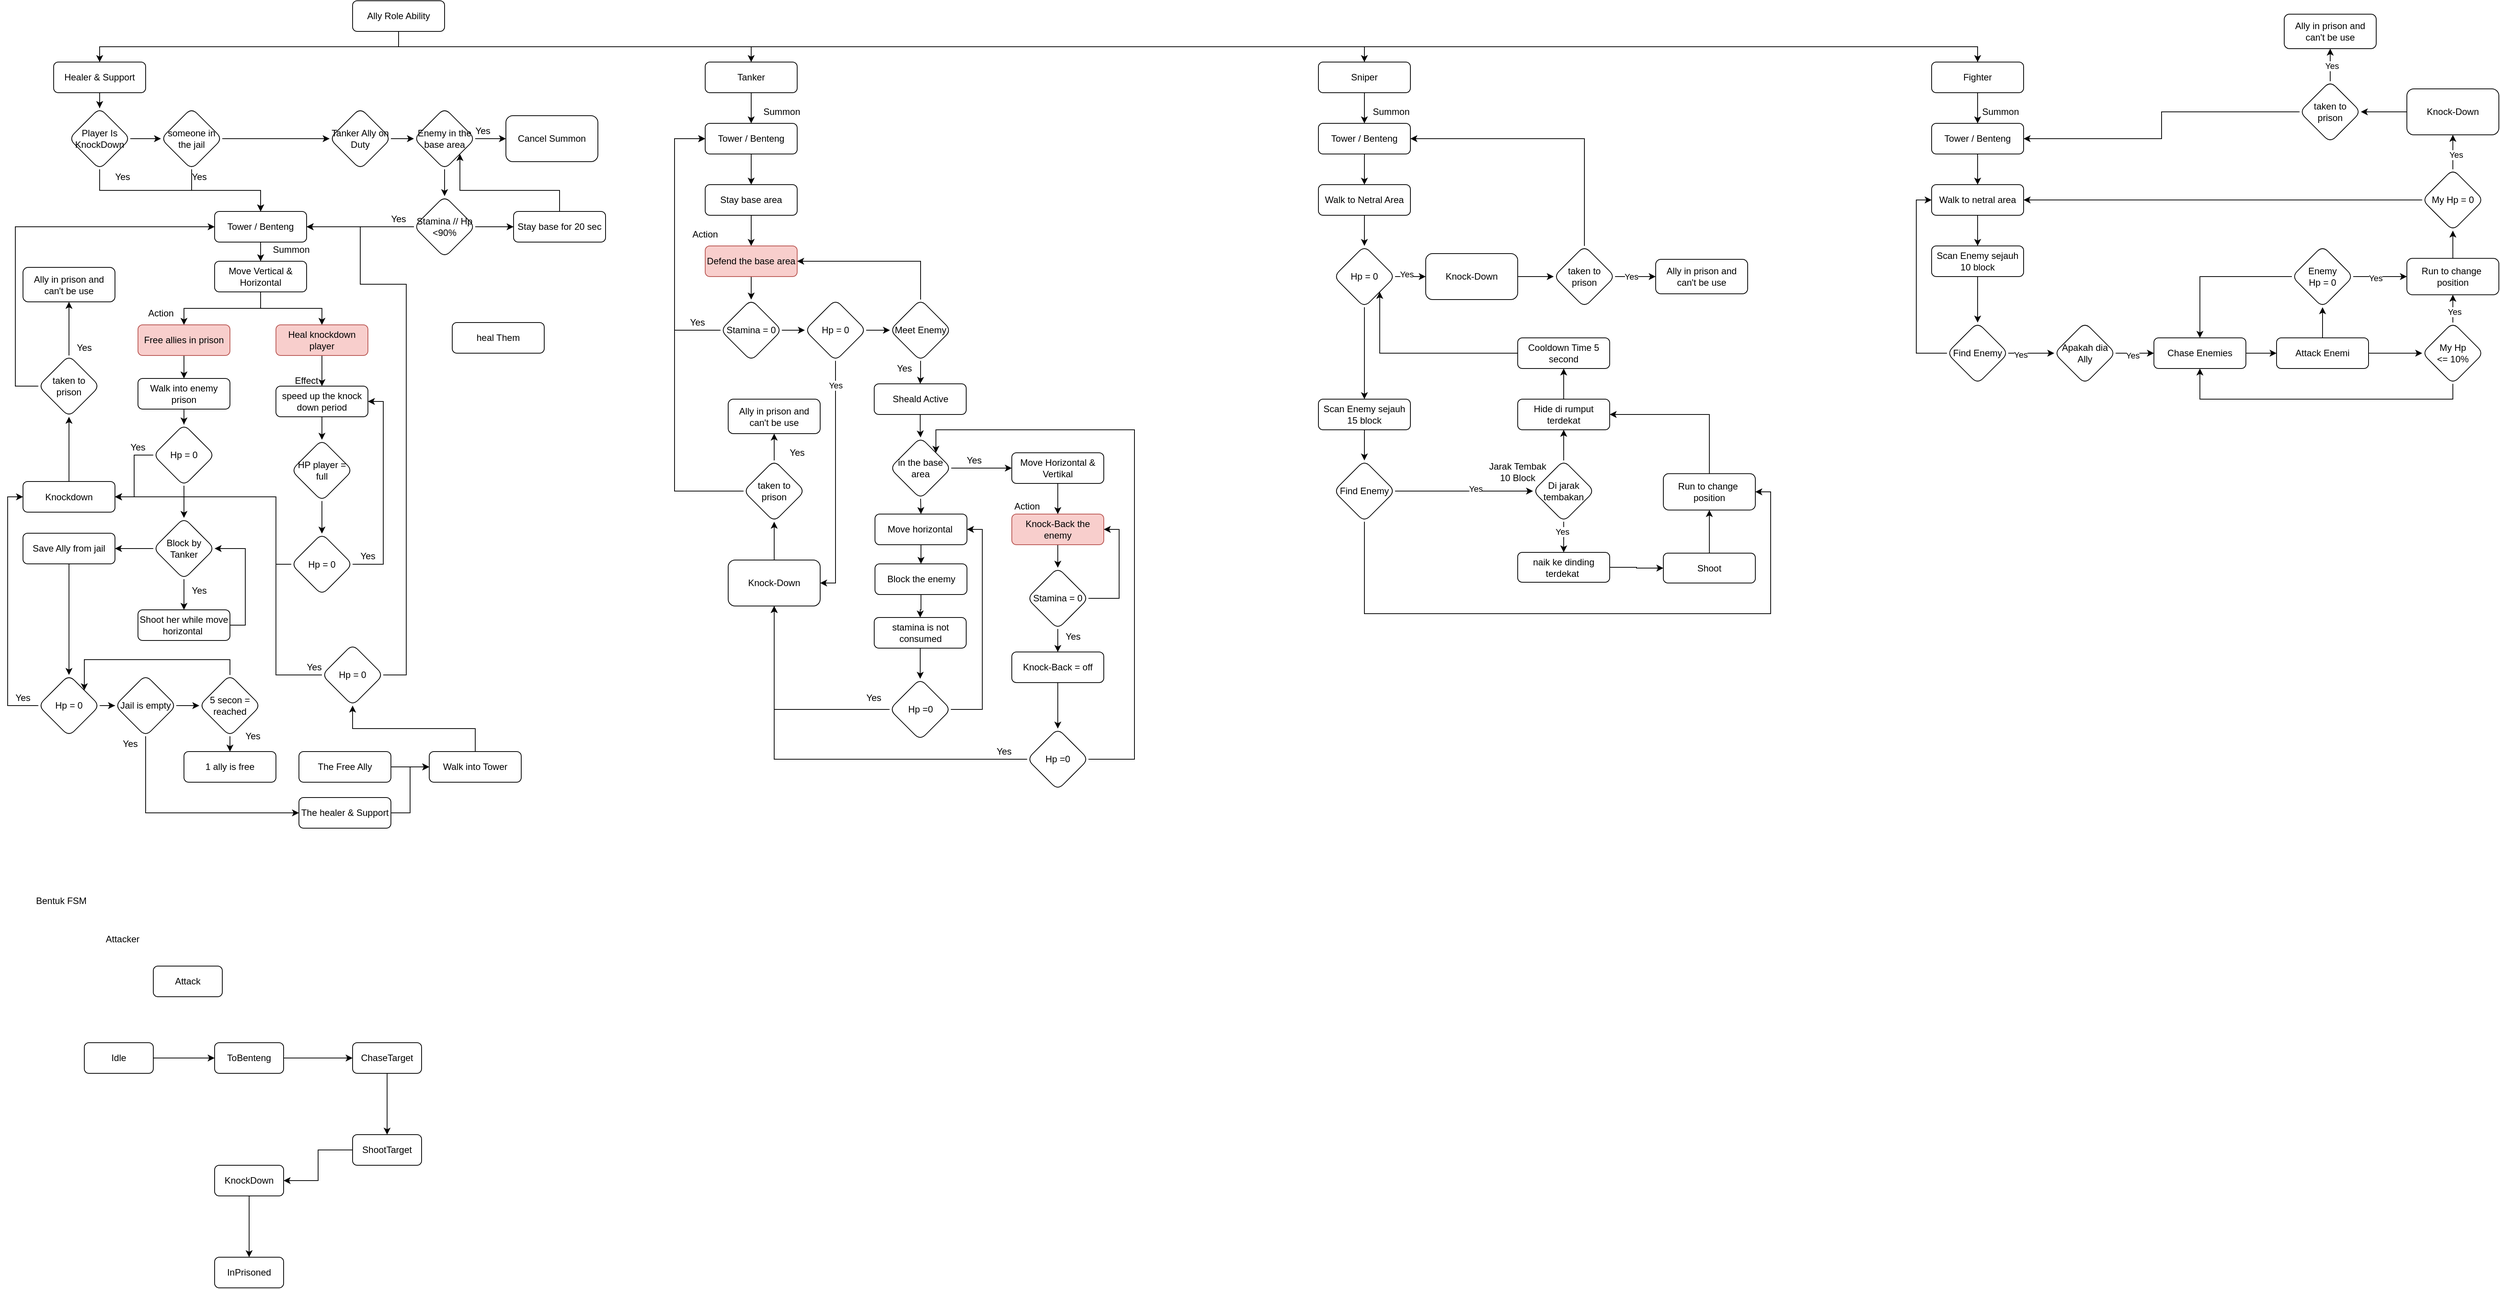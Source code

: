 <mxfile version="22.0.4" type="github">
  <diagram id="C5RBs43oDa-KdzZeNtuy" name="Page-1">
    <mxGraphModel dx="880" dy="456" grid="1" gridSize="10" guides="1" tooltips="1" connect="1" arrows="1" fold="1" page="1" pageScale="1" pageWidth="827" pageHeight="1169" math="0" shadow="0">
      <root>
        <mxCell id="WIyWlLk6GJQsqaUBKTNV-0" />
        <mxCell id="WIyWlLk6GJQsqaUBKTNV-1" parent="WIyWlLk6GJQsqaUBKTNV-0" />
        <mxCell id="djVUYxhhLj313IWxccLk-9" value="" style="edgeStyle=orthogonalEdgeStyle;rounded=0;orthogonalLoop=1;jettySize=auto;html=1;exitX=0.5;exitY=1;exitDx=0;exitDy=0;" parent="WIyWlLk6GJQsqaUBKTNV-1" source="WIyWlLk6GJQsqaUBKTNV-3" target="WIyWlLk6GJQsqaUBKTNV-7" edge="1">
          <mxGeometry relative="1" as="geometry" />
        </mxCell>
        <mxCell id="djVUYxhhLj313IWxccLk-207" style="edgeStyle=orthogonalEdgeStyle;rounded=0;orthogonalLoop=1;jettySize=auto;html=1;exitX=0.5;exitY=1;exitDx=0;exitDy=0;entryX=0.5;entryY=0;entryDx=0;entryDy=0;" parent="WIyWlLk6GJQsqaUBKTNV-1" source="WIyWlLk6GJQsqaUBKTNV-3" target="djVUYxhhLj313IWxccLk-113" edge="1">
          <mxGeometry relative="1" as="geometry" />
        </mxCell>
        <mxCell id="8EJLCelZ47ziq0G31s2w-1" style="edgeStyle=orthogonalEdgeStyle;rounded=0;orthogonalLoop=1;jettySize=auto;html=1;exitX=0.5;exitY=1;exitDx=0;exitDy=0;entryX=0.5;entryY=0;entryDx=0;entryDy=0;" parent="WIyWlLk6GJQsqaUBKTNV-1" source="WIyWlLk6GJQsqaUBKTNV-3" target="8EJLCelZ47ziq0G31s2w-0" edge="1">
          <mxGeometry relative="1" as="geometry" />
        </mxCell>
        <mxCell id="8EJLCelZ47ziq0G31s2w-59" style="edgeStyle=orthogonalEdgeStyle;rounded=0;orthogonalLoop=1;jettySize=auto;html=1;exitX=0.5;exitY=1;exitDx=0;exitDy=0;entryX=0.5;entryY=0;entryDx=0;entryDy=0;" parent="WIyWlLk6GJQsqaUBKTNV-1" source="WIyWlLk6GJQsqaUBKTNV-3" target="8EJLCelZ47ziq0G31s2w-58" edge="1">
          <mxGeometry relative="1" as="geometry" />
        </mxCell>
        <mxCell id="WIyWlLk6GJQsqaUBKTNV-3" value="Ally Role Ability" style="rounded=1;whiteSpace=wrap;html=1;fontSize=12;glass=0;strokeWidth=1;shadow=0;" parent="WIyWlLk6GJQsqaUBKTNV-1" vertex="1">
          <mxGeometry x="460" y="40" width="120" height="40" as="geometry" />
        </mxCell>
        <mxCell id="djVUYxhhLj313IWxccLk-307" style="edgeStyle=orthogonalEdgeStyle;rounded=0;orthogonalLoop=1;jettySize=auto;html=1;exitX=0.5;exitY=1;exitDx=0;exitDy=0;" parent="WIyWlLk6GJQsqaUBKTNV-1" source="WIyWlLk6GJQsqaUBKTNV-7" target="djVUYxhhLj313IWxccLk-250" edge="1">
          <mxGeometry relative="1" as="geometry" />
        </mxCell>
        <mxCell id="WIyWlLk6GJQsqaUBKTNV-7" value="Healer &amp;amp; Support" style="rounded=1;whiteSpace=wrap;html=1;fontSize=12;glass=0;strokeWidth=1;shadow=0;" parent="WIyWlLk6GJQsqaUBKTNV-1" vertex="1">
          <mxGeometry x="70" y="120" width="120" height="40" as="geometry" />
        </mxCell>
        <mxCell id="djVUYxhhLj313IWxccLk-15" value="" style="edgeStyle=orthogonalEdgeStyle;rounded=0;orthogonalLoop=1;jettySize=auto;html=1;" parent="WIyWlLk6GJQsqaUBKTNV-1" source="djVUYxhhLj313IWxccLk-3" target="djVUYxhhLj313IWxccLk-14" edge="1">
          <mxGeometry relative="1" as="geometry" />
        </mxCell>
        <mxCell id="djVUYxhhLj313IWxccLk-3" value="Free allies in prison" style="rounded=1;whiteSpace=wrap;html=1;fontSize=12;glass=0;strokeWidth=1;shadow=0;fillColor=#f8cecc;strokeColor=#b85450;" parent="WIyWlLk6GJQsqaUBKTNV-1" vertex="1">
          <mxGeometry x="180" y="463" width="120" height="40" as="geometry" />
        </mxCell>
        <mxCell id="djVUYxhhLj313IWxccLk-104" value="" style="edgeStyle=orthogonalEdgeStyle;rounded=0;orthogonalLoop=1;jettySize=auto;html=1;" parent="WIyWlLk6GJQsqaUBKTNV-1" source="djVUYxhhLj313IWxccLk-4" target="djVUYxhhLj313IWxccLk-103" edge="1">
          <mxGeometry relative="1" as="geometry" />
        </mxCell>
        <mxCell id="djVUYxhhLj313IWxccLk-4" value="speed up the knock down period" style="rounded=1;whiteSpace=wrap;html=1;fontSize=12;glass=0;strokeWidth=1;shadow=0;" parent="WIyWlLk6GJQsqaUBKTNV-1" vertex="1">
          <mxGeometry x="360" y="543" width="120" height="40" as="geometry" />
        </mxCell>
        <mxCell id="djVUYxhhLj313IWxccLk-5" value="Action" style="text;html=1;strokeColor=none;fillColor=none;align=center;verticalAlign=middle;whiteSpace=wrap;rounded=0;" parent="WIyWlLk6GJQsqaUBKTNV-1" vertex="1">
          <mxGeometry x="180" y="433" width="60" height="30" as="geometry" />
        </mxCell>
        <mxCell id="djVUYxhhLj313IWxccLk-6" value="Effect" style="text;html=1;strokeColor=none;fillColor=none;align=center;verticalAlign=middle;whiteSpace=wrap;rounded=0;" parent="WIyWlLk6GJQsqaUBKTNV-1" vertex="1">
          <mxGeometry x="370" y="521" width="60" height="30" as="geometry" />
        </mxCell>
        <mxCell id="djVUYxhhLj313IWxccLk-8" value="" style="edgeStyle=orthogonalEdgeStyle;rounded=0;orthogonalLoop=1;jettySize=auto;html=1;" parent="WIyWlLk6GJQsqaUBKTNV-1" source="djVUYxhhLj313IWxccLk-7" target="djVUYxhhLj313IWxccLk-4" edge="1">
          <mxGeometry relative="1" as="geometry" />
        </mxCell>
        <mxCell id="djVUYxhhLj313IWxccLk-7" value="Heal knockdown player" style="rounded=1;whiteSpace=wrap;html=1;fontSize=12;glass=0;strokeWidth=1;shadow=0;fillColor=#f8cecc;strokeColor=#b85450;" parent="WIyWlLk6GJQsqaUBKTNV-1" vertex="1">
          <mxGeometry x="360" y="463" width="120" height="40" as="geometry" />
        </mxCell>
        <mxCell id="djVUYxhhLj313IWxccLk-71" value="" style="edgeStyle=orthogonalEdgeStyle;rounded=0;orthogonalLoop=1;jettySize=auto;html=1;" parent="WIyWlLk6GJQsqaUBKTNV-1" source="djVUYxhhLj313IWxccLk-14" target="djVUYxhhLj313IWxccLk-68" edge="1">
          <mxGeometry relative="1" as="geometry" />
        </mxCell>
        <mxCell id="djVUYxhhLj313IWxccLk-14" value="Walk into enemy prison" style="rounded=1;whiteSpace=wrap;html=1;fontSize=12;glass=0;strokeWidth=1;shadow=0;" parent="WIyWlLk6GJQsqaUBKTNV-1" vertex="1">
          <mxGeometry x="180" y="533" width="120" height="40" as="geometry" />
        </mxCell>
        <mxCell id="djVUYxhhLj313IWxccLk-281" style="edgeStyle=orthogonalEdgeStyle;rounded=0;orthogonalLoop=1;jettySize=auto;html=1;exitX=0.5;exitY=1;exitDx=0;exitDy=0;entryX=0.5;entryY=0;entryDx=0;entryDy=0;" parent="WIyWlLk6GJQsqaUBKTNV-1" source="djVUYxhhLj313IWxccLk-23" target="djVUYxhhLj313IWxccLk-41" edge="1">
          <mxGeometry relative="1" as="geometry" />
        </mxCell>
        <mxCell id="djVUYxhhLj313IWxccLk-23" value="Tower / Benteng" style="rounded=1;whiteSpace=wrap;html=1;fontSize=12;glass=0;strokeWidth=1;shadow=0;" parent="WIyWlLk6GJQsqaUBKTNV-1" vertex="1">
          <mxGeometry x="280" y="315" width="120" height="40" as="geometry" />
        </mxCell>
        <mxCell id="djVUYxhhLj313IWxccLk-33" value="Yes" style="text;html=1;strokeColor=none;fillColor=none;align=center;verticalAlign=middle;whiteSpace=wrap;rounded=0;" parent="WIyWlLk6GJQsqaUBKTNV-1" vertex="1">
          <mxGeometry x="150" y="613" width="60" height="20" as="geometry" />
        </mxCell>
        <mxCell id="djVUYxhhLj313IWxccLk-43" style="edgeStyle=orthogonalEdgeStyle;rounded=0;orthogonalLoop=1;jettySize=auto;html=1;exitX=0.5;exitY=1;exitDx=0;exitDy=0;" parent="WIyWlLk6GJQsqaUBKTNV-1" source="djVUYxhhLj313IWxccLk-41" target="djVUYxhhLj313IWxccLk-3" edge="1">
          <mxGeometry relative="1" as="geometry" />
        </mxCell>
        <mxCell id="djVUYxhhLj313IWxccLk-288" style="edgeStyle=orthogonalEdgeStyle;rounded=0;orthogonalLoop=1;jettySize=auto;html=1;exitX=0.5;exitY=1;exitDx=0;exitDy=0;" parent="WIyWlLk6GJQsqaUBKTNV-1" source="djVUYxhhLj313IWxccLk-41" target="djVUYxhhLj313IWxccLk-7" edge="1">
          <mxGeometry relative="1" as="geometry" />
        </mxCell>
        <mxCell id="djVUYxhhLj313IWxccLk-41" value="Move Vertical &amp;amp; Horizontal" style="rounded=1;whiteSpace=wrap;html=1;fontSize=12;glass=0;strokeWidth=1;shadow=0;" parent="WIyWlLk6GJQsqaUBKTNV-1" vertex="1">
          <mxGeometry x="280" y="380" width="120" height="40" as="geometry" />
        </mxCell>
        <mxCell id="djVUYxhhLj313IWxccLk-75" style="edgeStyle=orthogonalEdgeStyle;rounded=0;orthogonalLoop=1;jettySize=auto;html=1;exitX=1;exitY=0.5;exitDx=0;exitDy=0;entryX=1;entryY=0.5;entryDx=0;entryDy=0;" parent="WIyWlLk6GJQsqaUBKTNV-1" source="djVUYxhhLj313IWxccLk-50" target="djVUYxhhLj313IWxccLk-73" edge="1">
          <mxGeometry relative="1" as="geometry" />
        </mxCell>
        <mxCell id="djVUYxhhLj313IWxccLk-50" value="Shoot her while move horizontal&amp;nbsp;" style="rounded=1;whiteSpace=wrap;html=1;fontSize=12;glass=0;strokeWidth=1;shadow=0;" parent="WIyWlLk6GJQsqaUBKTNV-1" vertex="1">
          <mxGeometry x="180" y="835" width="120" height="40" as="geometry" />
        </mxCell>
        <mxCell id="djVUYxhhLj313IWxccLk-52" value="Yes" style="text;html=1;strokeColor=none;fillColor=none;align=center;verticalAlign=middle;whiteSpace=wrap;rounded=0;" parent="WIyWlLk6GJQsqaUBKTNV-1" vertex="1">
          <mxGeometry x="230" y="795" width="60" height="30" as="geometry" />
        </mxCell>
        <mxCell id="djVUYxhhLj313IWxccLk-91" value="" style="edgeStyle=orthogonalEdgeStyle;rounded=0;orthogonalLoop=1;jettySize=auto;html=1;" parent="WIyWlLk6GJQsqaUBKTNV-1" source="djVUYxhhLj313IWxccLk-58" target="djVUYxhhLj313IWxccLk-90" edge="1">
          <mxGeometry relative="1" as="geometry" />
        </mxCell>
        <mxCell id="djVUYxhhLj313IWxccLk-58" value="Save Ally from jail" style="rounded=1;whiteSpace=wrap;html=1;fontSize=12;glass=0;strokeWidth=1;shadow=0;" parent="WIyWlLk6GJQsqaUBKTNV-1" vertex="1">
          <mxGeometry x="30" y="735" width="120" height="40" as="geometry" />
        </mxCell>
        <mxCell id="djVUYxhhLj313IWxccLk-65" value="" style="edgeStyle=orthogonalEdgeStyle;rounded=0;orthogonalLoop=1;jettySize=auto;html=1;" parent="WIyWlLk6GJQsqaUBKTNV-1" source="djVUYxhhLj313IWxccLk-61" target="djVUYxhhLj313IWxccLk-64" edge="1">
          <mxGeometry relative="1" as="geometry" />
        </mxCell>
        <mxCell id="djVUYxhhLj313IWxccLk-61" value="Knockdown" style="rounded=1;whiteSpace=wrap;html=1;fontSize=12;glass=0;strokeWidth=1;shadow=0;" parent="WIyWlLk6GJQsqaUBKTNV-1" vertex="1">
          <mxGeometry x="30" y="667.5" width="120" height="40" as="geometry" />
        </mxCell>
        <mxCell id="djVUYxhhLj313IWxccLk-85" value="" style="edgeStyle=orthogonalEdgeStyle;rounded=0;orthogonalLoop=1;jettySize=auto;html=1;" parent="WIyWlLk6GJQsqaUBKTNV-1" source="djVUYxhhLj313IWxccLk-64" target="djVUYxhhLj313IWxccLk-84" edge="1">
          <mxGeometry relative="1" as="geometry" />
        </mxCell>
        <mxCell id="djVUYxhhLj313IWxccLk-306" style="edgeStyle=orthogonalEdgeStyle;rounded=0;orthogonalLoop=1;jettySize=auto;html=1;exitX=0;exitY=0.5;exitDx=0;exitDy=0;entryX=0;entryY=0.5;entryDx=0;entryDy=0;" parent="WIyWlLk6GJQsqaUBKTNV-1" source="djVUYxhhLj313IWxccLk-64" target="djVUYxhhLj313IWxccLk-23" edge="1">
          <mxGeometry relative="1" as="geometry">
            <Array as="points">
              <mxPoint x="20" y="543" />
              <mxPoint x="20" y="335" />
            </Array>
          </mxGeometry>
        </mxCell>
        <mxCell id="djVUYxhhLj313IWxccLk-64" value="taken to prison" style="rhombus;whiteSpace=wrap;html=1;rounded=1;glass=0;strokeWidth=1;shadow=0;" parent="WIyWlLk6GJQsqaUBKTNV-1" vertex="1">
          <mxGeometry x="50" y="503" width="80" height="80" as="geometry" />
        </mxCell>
        <mxCell id="djVUYxhhLj313IWxccLk-70" value="" style="edgeStyle=orthogonalEdgeStyle;rounded=0;orthogonalLoop=1;jettySize=auto;html=1;" parent="WIyWlLk6GJQsqaUBKTNV-1" source="djVUYxhhLj313IWxccLk-68" target="djVUYxhhLj313IWxccLk-61" edge="1">
          <mxGeometry relative="1" as="geometry" />
        </mxCell>
        <mxCell id="djVUYxhhLj313IWxccLk-78" value="" style="edgeStyle=orthogonalEdgeStyle;rounded=0;orthogonalLoop=1;jettySize=auto;html=1;" parent="WIyWlLk6GJQsqaUBKTNV-1" source="djVUYxhhLj313IWxccLk-68" target="djVUYxhhLj313IWxccLk-73" edge="1">
          <mxGeometry relative="1" as="geometry" />
        </mxCell>
        <mxCell id="djVUYxhhLj313IWxccLk-68" value="Hp = 0" style="rhombus;whiteSpace=wrap;html=1;rounded=1;glass=0;strokeWidth=1;shadow=0;" parent="WIyWlLk6GJQsqaUBKTNV-1" vertex="1">
          <mxGeometry x="200" y="593" width="80" height="80" as="geometry" />
        </mxCell>
        <mxCell id="djVUYxhhLj313IWxccLk-76" value="" style="edgeStyle=orthogonalEdgeStyle;rounded=0;orthogonalLoop=1;jettySize=auto;html=1;" parent="WIyWlLk6GJQsqaUBKTNV-1" source="djVUYxhhLj313IWxccLk-73" target="djVUYxhhLj313IWxccLk-50" edge="1">
          <mxGeometry relative="1" as="geometry" />
        </mxCell>
        <mxCell id="djVUYxhhLj313IWxccLk-77" value="" style="edgeStyle=orthogonalEdgeStyle;rounded=0;orthogonalLoop=1;jettySize=auto;html=1;" parent="WIyWlLk6GJQsqaUBKTNV-1" source="djVUYxhhLj313IWxccLk-73" target="djVUYxhhLj313IWxccLk-58" edge="1">
          <mxGeometry relative="1" as="geometry" />
        </mxCell>
        <mxCell id="djVUYxhhLj313IWxccLk-73" value="Block by Tanker" style="rhombus;whiteSpace=wrap;html=1;rounded=1;glass=0;strokeWidth=1;shadow=0;" parent="WIyWlLk6GJQsqaUBKTNV-1" vertex="1">
          <mxGeometry x="200" y="715" width="80" height="80" as="geometry" />
        </mxCell>
        <mxCell id="djVUYxhhLj313IWxccLk-84" value="Ally in prison and can&#39;t be use" style="whiteSpace=wrap;html=1;rounded=1;glass=0;strokeWidth=1;shadow=0;" parent="WIyWlLk6GJQsqaUBKTNV-1" vertex="1">
          <mxGeometry x="30" y="388" width="120" height="45" as="geometry" />
        </mxCell>
        <mxCell id="djVUYxhhLj313IWxccLk-86" value="Yes" style="text;html=1;strokeColor=none;fillColor=none;align=center;verticalAlign=middle;whiteSpace=wrap;rounded=0;" parent="WIyWlLk6GJQsqaUBKTNV-1" vertex="1">
          <mxGeometry x="80" y="483" width="60" height="20" as="geometry" />
        </mxCell>
        <mxCell id="djVUYxhhLj313IWxccLk-97" style="edgeStyle=orthogonalEdgeStyle;rounded=0;orthogonalLoop=1;jettySize=auto;html=1;exitX=0;exitY=0.5;exitDx=0;exitDy=0;entryX=0;entryY=0.5;entryDx=0;entryDy=0;" parent="WIyWlLk6GJQsqaUBKTNV-1" source="djVUYxhhLj313IWxccLk-90" target="djVUYxhhLj313IWxccLk-61" edge="1">
          <mxGeometry relative="1" as="geometry" />
        </mxCell>
        <mxCell id="djVUYxhhLj313IWxccLk-225" value="" style="edgeStyle=orthogonalEdgeStyle;rounded=0;orthogonalLoop=1;jettySize=auto;html=1;" parent="WIyWlLk6GJQsqaUBKTNV-1" source="djVUYxhhLj313IWxccLk-90" target="djVUYxhhLj313IWxccLk-224" edge="1">
          <mxGeometry relative="1" as="geometry" />
        </mxCell>
        <mxCell id="djVUYxhhLj313IWxccLk-90" value="Hp = 0" style="rhombus;whiteSpace=wrap;html=1;rounded=1;glass=0;strokeWidth=1;shadow=0;" parent="WIyWlLk6GJQsqaUBKTNV-1" vertex="1">
          <mxGeometry x="50" y="920" width="80" height="80" as="geometry" />
        </mxCell>
        <mxCell id="djVUYxhhLj313IWxccLk-95" value="" style="edgeStyle=orthogonalEdgeStyle;rounded=0;orthogonalLoop=1;jettySize=auto;html=1;" parent="WIyWlLk6GJQsqaUBKTNV-1" source="djVUYxhhLj313IWxccLk-92" target="djVUYxhhLj313IWxccLk-94" edge="1">
          <mxGeometry relative="1" as="geometry" />
        </mxCell>
        <mxCell id="djVUYxhhLj313IWxccLk-242" style="edgeStyle=orthogonalEdgeStyle;rounded=0;orthogonalLoop=1;jettySize=auto;html=1;exitX=0.5;exitY=0;exitDx=0;exitDy=0;entryX=1;entryY=0;entryDx=0;entryDy=0;" parent="WIyWlLk6GJQsqaUBKTNV-1" source="djVUYxhhLj313IWxccLk-92" target="djVUYxhhLj313IWxccLk-90" edge="1">
          <mxGeometry relative="1" as="geometry">
            <Array as="points">
              <mxPoint x="300" y="900" />
              <mxPoint x="110" y="900" />
            </Array>
          </mxGeometry>
        </mxCell>
        <mxCell id="djVUYxhhLj313IWxccLk-92" value="5 secon = reached" style="rhombus;whiteSpace=wrap;html=1;rounded=1;glass=0;strokeWidth=1;shadow=0;" parent="WIyWlLk6GJQsqaUBKTNV-1" vertex="1">
          <mxGeometry x="260" y="920" width="80" height="80" as="geometry" />
        </mxCell>
        <mxCell id="djVUYxhhLj313IWxccLk-94" value="1 ally is free" style="whiteSpace=wrap;html=1;rounded=1;glass=0;strokeWidth=1;shadow=0;" parent="WIyWlLk6GJQsqaUBKTNV-1" vertex="1">
          <mxGeometry x="240" y="1020" width="120" height="40" as="geometry" />
        </mxCell>
        <mxCell id="djVUYxhhLj313IWxccLk-98" value="Yes" style="text;html=1;strokeColor=none;fillColor=none;align=center;verticalAlign=middle;whiteSpace=wrap;rounded=0;" parent="WIyWlLk6GJQsqaUBKTNV-1" vertex="1">
          <mxGeometry y="940" width="60" height="20" as="geometry" />
        </mxCell>
        <mxCell id="djVUYxhhLj313IWxccLk-99" value="Yes" style="text;html=1;strokeColor=none;fillColor=none;align=center;verticalAlign=middle;whiteSpace=wrap;rounded=0;" parent="WIyWlLk6GJQsqaUBKTNV-1" vertex="1">
          <mxGeometry x="300" y="990" width="60" height="20" as="geometry" />
        </mxCell>
        <mxCell id="djVUYxhhLj313IWxccLk-110" value="" style="edgeStyle=orthogonalEdgeStyle;rounded=0;orthogonalLoop=1;jettySize=auto;html=1;" parent="WIyWlLk6GJQsqaUBKTNV-1" source="djVUYxhhLj313IWxccLk-103" target="djVUYxhhLj313IWxccLk-109" edge="1">
          <mxGeometry relative="1" as="geometry" />
        </mxCell>
        <mxCell id="djVUYxhhLj313IWxccLk-103" value="HP player = full" style="rhombus;whiteSpace=wrap;html=1;rounded=1;glass=0;strokeWidth=1;shadow=0;" parent="WIyWlLk6GJQsqaUBKTNV-1" vertex="1">
          <mxGeometry x="380" y="613" width="80" height="80" as="geometry" />
        </mxCell>
        <mxCell id="djVUYxhhLj313IWxccLk-257" style="edgeStyle=orthogonalEdgeStyle;rounded=0;orthogonalLoop=1;jettySize=auto;html=1;exitX=1;exitY=0.5;exitDx=0;exitDy=0;entryX=1;entryY=0.5;entryDx=0;entryDy=0;" parent="WIyWlLk6GJQsqaUBKTNV-1" source="djVUYxhhLj313IWxccLk-109" target="djVUYxhhLj313IWxccLk-4" edge="1">
          <mxGeometry relative="1" as="geometry">
            <Array as="points">
              <mxPoint x="500" y="776" />
              <mxPoint x="500" y="563" />
            </Array>
          </mxGeometry>
        </mxCell>
        <mxCell id="djVUYxhhLj313IWxccLk-258" style="edgeStyle=orthogonalEdgeStyle;rounded=0;orthogonalLoop=1;jettySize=auto;html=1;exitX=0;exitY=0.5;exitDx=0;exitDy=0;entryX=1;entryY=0.5;entryDx=0;entryDy=0;" parent="WIyWlLk6GJQsqaUBKTNV-1" source="djVUYxhhLj313IWxccLk-109" target="djVUYxhhLj313IWxccLk-61" edge="1">
          <mxGeometry relative="1" as="geometry">
            <Array as="points">
              <mxPoint x="360" y="776" />
              <mxPoint x="360" y="688" />
            </Array>
          </mxGeometry>
        </mxCell>
        <mxCell id="djVUYxhhLj313IWxccLk-109" value="Hp = 0" style="rhombus;whiteSpace=wrap;html=1;rounded=1;glass=0;strokeWidth=1;shadow=0;" parent="WIyWlLk6GJQsqaUBKTNV-1" vertex="1">
          <mxGeometry x="380" y="735.5" width="80" height="80" as="geometry" />
        </mxCell>
        <mxCell id="djVUYxhhLj313IWxccLk-115" value="" style="edgeStyle=orthogonalEdgeStyle;rounded=0;orthogonalLoop=1;jettySize=auto;html=1;" parent="WIyWlLk6GJQsqaUBKTNV-1" source="djVUYxhhLj313IWxccLk-113" target="djVUYxhhLj313IWxccLk-114" edge="1">
          <mxGeometry relative="1" as="geometry" />
        </mxCell>
        <mxCell id="djVUYxhhLj313IWxccLk-113" value="Tanker" style="rounded=1;whiteSpace=wrap;html=1;fontSize=12;glass=0;strokeWidth=1;shadow=0;" parent="WIyWlLk6GJQsqaUBKTNV-1" vertex="1">
          <mxGeometry x="920" y="120" width="120" height="40" as="geometry" />
        </mxCell>
        <mxCell id="djVUYxhhLj313IWxccLk-117" value="" style="edgeStyle=orthogonalEdgeStyle;rounded=0;orthogonalLoop=1;jettySize=auto;html=1;" parent="WIyWlLk6GJQsqaUBKTNV-1" source="djVUYxhhLj313IWxccLk-114" target="djVUYxhhLj313IWxccLk-116" edge="1">
          <mxGeometry relative="1" as="geometry" />
        </mxCell>
        <mxCell id="djVUYxhhLj313IWxccLk-114" value="Tower / Benteng" style="rounded=1;whiteSpace=wrap;html=1;fontSize=12;glass=0;strokeWidth=1;shadow=0;" parent="WIyWlLk6GJQsqaUBKTNV-1" vertex="1">
          <mxGeometry x="920" y="200" width="120" height="40" as="geometry" />
        </mxCell>
        <mxCell id="djVUYxhhLj313IWxccLk-122" value="" style="edgeStyle=orthogonalEdgeStyle;rounded=0;orthogonalLoop=1;jettySize=auto;html=1;" parent="WIyWlLk6GJQsqaUBKTNV-1" source="djVUYxhhLj313IWxccLk-116" target="djVUYxhhLj313IWxccLk-121" edge="1">
          <mxGeometry relative="1" as="geometry" />
        </mxCell>
        <mxCell id="djVUYxhhLj313IWxccLk-116" value="Stay base area" style="rounded=1;whiteSpace=wrap;html=1;fontSize=12;glass=0;strokeWidth=1;shadow=0;" parent="WIyWlLk6GJQsqaUBKTNV-1" vertex="1">
          <mxGeometry x="920" y="280" width="120" height="40" as="geometry" />
        </mxCell>
        <mxCell id="djVUYxhhLj313IWxccLk-118" value="Summon" style="text;html=1;strokeColor=none;fillColor=none;align=center;verticalAlign=middle;whiteSpace=wrap;rounded=0;" parent="WIyWlLk6GJQsqaUBKTNV-1" vertex="1">
          <mxGeometry x="350" y="350" width="60" height="30" as="geometry" />
        </mxCell>
        <mxCell id="djVUYxhhLj313IWxccLk-119" value="Summon" style="text;html=1;strokeColor=none;fillColor=none;align=center;verticalAlign=middle;whiteSpace=wrap;rounded=0;" parent="WIyWlLk6GJQsqaUBKTNV-1" vertex="1">
          <mxGeometry x="990" y="170" width="60" height="30" as="geometry" />
        </mxCell>
        <mxCell id="djVUYxhhLj313IWxccLk-120" value="Action" style="text;html=1;strokeColor=none;fillColor=none;align=center;verticalAlign=middle;whiteSpace=wrap;rounded=0;" parent="WIyWlLk6GJQsqaUBKTNV-1" vertex="1">
          <mxGeometry x="890" y="330" width="60" height="30" as="geometry" />
        </mxCell>
        <mxCell id="djVUYxhhLj313IWxccLk-147" value="" style="edgeStyle=orthogonalEdgeStyle;rounded=0;orthogonalLoop=1;jettySize=auto;html=1;" parent="WIyWlLk6GJQsqaUBKTNV-1" source="djVUYxhhLj313IWxccLk-121" target="djVUYxhhLj313IWxccLk-125" edge="1">
          <mxGeometry relative="1" as="geometry" />
        </mxCell>
        <mxCell id="djVUYxhhLj313IWxccLk-121" value="Defend the base area" style="rounded=1;whiteSpace=wrap;html=1;fontSize=12;glass=0;strokeWidth=1;shadow=0;fillColor=#f8cecc;strokeColor=#b85450;" parent="WIyWlLk6GJQsqaUBKTNV-1" vertex="1">
          <mxGeometry x="920" y="360" width="120" height="40" as="geometry" />
        </mxCell>
        <mxCell id="djVUYxhhLj313IWxccLk-128" style="edgeStyle=orthogonalEdgeStyle;rounded=0;orthogonalLoop=1;jettySize=auto;html=1;exitX=0;exitY=0.5;exitDx=0;exitDy=0;entryX=0;entryY=0.5;entryDx=0;entryDy=0;" parent="WIyWlLk6GJQsqaUBKTNV-1" source="djVUYxhhLj313IWxccLk-125" target="djVUYxhhLj313IWxccLk-114" edge="1">
          <mxGeometry relative="1" as="geometry">
            <Array as="points">
              <mxPoint x="880" y="470" />
              <mxPoint x="880" y="220" />
            </Array>
          </mxGeometry>
        </mxCell>
        <mxCell id="djVUYxhhLj313IWxccLk-131" value="" style="edgeStyle=orthogonalEdgeStyle;rounded=0;orthogonalLoop=1;jettySize=auto;html=1;" parent="WIyWlLk6GJQsqaUBKTNV-1" source="djVUYxhhLj313IWxccLk-125" target="djVUYxhhLj313IWxccLk-130" edge="1">
          <mxGeometry relative="1" as="geometry" />
        </mxCell>
        <mxCell id="djVUYxhhLj313IWxccLk-125" value="Stamina = 0" style="rhombus;whiteSpace=wrap;html=1;rounded=1;glass=0;strokeWidth=1;shadow=0;" parent="WIyWlLk6GJQsqaUBKTNV-1" vertex="1">
          <mxGeometry x="940" y="430" width="80" height="80" as="geometry" />
        </mxCell>
        <mxCell id="djVUYxhhLj313IWxccLk-129" value="Yes" style="text;html=1;strokeColor=none;fillColor=none;align=center;verticalAlign=middle;whiteSpace=wrap;rounded=0;" parent="WIyWlLk6GJQsqaUBKTNV-1" vertex="1">
          <mxGeometry x="880" y="450" width="60" height="20" as="geometry" />
        </mxCell>
        <mxCell id="djVUYxhhLj313IWxccLk-142" value="" style="edgeStyle=orthogonalEdgeStyle;rounded=0;orthogonalLoop=1;jettySize=auto;html=1;" parent="WIyWlLk6GJQsqaUBKTNV-1" source="djVUYxhhLj313IWxccLk-130" target="djVUYxhhLj313IWxccLk-134" edge="1">
          <mxGeometry relative="1" as="geometry" />
        </mxCell>
        <mxCell id="8EJLCelZ47ziq0G31s2w-81" style="edgeStyle=orthogonalEdgeStyle;rounded=0;orthogonalLoop=1;jettySize=auto;html=1;exitX=0.5;exitY=1;exitDx=0;exitDy=0;entryX=1;entryY=0.5;entryDx=0;entryDy=0;" parent="WIyWlLk6GJQsqaUBKTNV-1" source="djVUYxhhLj313IWxccLk-130" target="djVUYxhhLj313IWxccLk-168" edge="1">
          <mxGeometry relative="1" as="geometry" />
        </mxCell>
        <mxCell id="8EJLCelZ47ziq0G31s2w-82" value="Yes" style="edgeLabel;html=1;align=center;verticalAlign=middle;resizable=0;points=[];" parent="8EJLCelZ47ziq0G31s2w-81" vertex="1" connectable="0">
          <mxGeometry x="-0.797" relative="1" as="geometry">
            <mxPoint as="offset" />
          </mxGeometry>
        </mxCell>
        <mxCell id="djVUYxhhLj313IWxccLk-130" value="Hp = 0" style="rhombus;whiteSpace=wrap;html=1;rounded=1;glass=0;strokeWidth=1;shadow=0;" parent="WIyWlLk6GJQsqaUBKTNV-1" vertex="1">
          <mxGeometry x="1050" y="430" width="80" height="80" as="geometry" />
        </mxCell>
        <mxCell id="djVUYxhhLj313IWxccLk-151" style="edgeStyle=orthogonalEdgeStyle;rounded=0;orthogonalLoop=1;jettySize=auto;html=1;exitX=0.5;exitY=0;exitDx=0;exitDy=0;entryX=1;entryY=0.5;entryDx=0;entryDy=0;" parent="WIyWlLk6GJQsqaUBKTNV-1" source="djVUYxhhLj313IWxccLk-134" target="djVUYxhhLj313IWxccLk-121" edge="1">
          <mxGeometry relative="1" as="geometry" />
        </mxCell>
        <mxCell id="djVUYxhhLj313IWxccLk-203" style="edgeStyle=orthogonalEdgeStyle;rounded=0;orthogonalLoop=1;jettySize=auto;html=1;exitX=0.5;exitY=1;exitDx=0;exitDy=0;" parent="WIyWlLk6GJQsqaUBKTNV-1" source="djVUYxhhLj313IWxccLk-134" target="djVUYxhhLj313IWxccLk-202" edge="1">
          <mxGeometry relative="1" as="geometry" />
        </mxCell>
        <mxCell id="djVUYxhhLj313IWxccLk-134" value="Meet Enemy" style="rhombus;whiteSpace=wrap;html=1;rounded=1;glass=0;strokeWidth=1;shadow=0;" parent="WIyWlLk6GJQsqaUBKTNV-1" vertex="1">
          <mxGeometry x="1161" y="430" width="80" height="80" as="geometry" />
        </mxCell>
        <mxCell id="djVUYxhhLj313IWxccLk-141" value="" style="edgeStyle=orthogonalEdgeStyle;rounded=0;orthogonalLoop=1;jettySize=auto;html=1;" parent="WIyWlLk6GJQsqaUBKTNV-1" source="djVUYxhhLj313IWxccLk-137" target="djVUYxhhLj313IWxccLk-140" edge="1">
          <mxGeometry relative="1" as="geometry" />
        </mxCell>
        <mxCell id="djVUYxhhLj313IWxccLk-137" value="Move horizontal&amp;nbsp;" style="whiteSpace=wrap;html=1;rounded=1;glass=0;strokeWidth=1;shadow=0;" parent="WIyWlLk6GJQsqaUBKTNV-1" vertex="1">
          <mxGeometry x="1141.5" y="710" width="120" height="40" as="geometry" />
        </mxCell>
        <mxCell id="djVUYxhhLj313IWxccLk-165" value="" style="edgeStyle=orthogonalEdgeStyle;rounded=0;orthogonalLoop=1;jettySize=auto;html=1;" parent="WIyWlLk6GJQsqaUBKTNV-1" source="djVUYxhhLj313IWxccLk-140" target="djVUYxhhLj313IWxccLk-164" edge="1">
          <mxGeometry relative="1" as="geometry" />
        </mxCell>
        <mxCell id="djVUYxhhLj313IWxccLk-140" value="Block the enemy" style="whiteSpace=wrap;html=1;rounded=1;glass=0;strokeWidth=1;shadow=0;" parent="WIyWlLk6GJQsqaUBKTNV-1" vertex="1">
          <mxGeometry x="1141.5" y="775" width="120" height="40" as="geometry" />
        </mxCell>
        <mxCell id="djVUYxhhLj313IWxccLk-187" value="" style="edgeStyle=orthogonalEdgeStyle;rounded=0;orthogonalLoop=1;jettySize=auto;html=1;" parent="WIyWlLk6GJQsqaUBKTNV-1" source="djVUYxhhLj313IWxccLk-157" target="djVUYxhhLj313IWxccLk-186" edge="1">
          <mxGeometry relative="1" as="geometry" />
        </mxCell>
        <mxCell id="djVUYxhhLj313IWxccLk-157" value="Knock-Back the enemy" style="whiteSpace=wrap;html=1;rounded=1;glass=0;strokeWidth=1;shadow=0;fillColor=#f8cecc;strokeColor=#b85450;" parent="WIyWlLk6GJQsqaUBKTNV-1" vertex="1">
          <mxGeometry x="1320" y="710" width="120" height="40" as="geometry" />
        </mxCell>
        <mxCell id="djVUYxhhLj313IWxccLk-159" value="Action" style="text;html=1;strokeColor=none;fillColor=none;align=center;verticalAlign=middle;whiteSpace=wrap;rounded=0;" parent="WIyWlLk6GJQsqaUBKTNV-1" vertex="1">
          <mxGeometry x="1310" y="685" width="60" height="30" as="geometry" />
        </mxCell>
        <mxCell id="djVUYxhhLj313IWxccLk-160" value="Yes" style="text;html=1;strokeColor=none;fillColor=none;align=center;verticalAlign=middle;whiteSpace=wrap;rounded=0;" parent="WIyWlLk6GJQsqaUBKTNV-1" vertex="1">
          <mxGeometry x="1241" y="630" width="60" height="20" as="geometry" />
        </mxCell>
        <mxCell id="djVUYxhhLj313IWxccLk-167" value="" style="edgeStyle=orthogonalEdgeStyle;rounded=0;orthogonalLoop=1;jettySize=auto;html=1;" parent="WIyWlLk6GJQsqaUBKTNV-1" source="djVUYxhhLj313IWxccLk-164" target="djVUYxhhLj313IWxccLk-166" edge="1">
          <mxGeometry relative="1" as="geometry" />
        </mxCell>
        <mxCell id="djVUYxhhLj313IWxccLk-164" value="stamina is not consumed" style="whiteSpace=wrap;html=1;rounded=1;glass=0;strokeWidth=1;shadow=0;" parent="WIyWlLk6GJQsqaUBKTNV-1" vertex="1">
          <mxGeometry x="1140.5" y="845" width="120" height="40" as="geometry" />
        </mxCell>
        <mxCell id="djVUYxhhLj313IWxccLk-169" value="" style="edgeStyle=orthogonalEdgeStyle;rounded=0;orthogonalLoop=1;jettySize=auto;html=1;" parent="WIyWlLk6GJQsqaUBKTNV-1" source="djVUYxhhLj313IWxccLk-166" target="djVUYxhhLj313IWxccLk-168" edge="1">
          <mxGeometry relative="1" as="geometry" />
        </mxCell>
        <mxCell id="djVUYxhhLj313IWxccLk-177" style="edgeStyle=orthogonalEdgeStyle;rounded=0;orthogonalLoop=1;jettySize=auto;html=1;exitX=1;exitY=0.5;exitDx=0;exitDy=0;entryX=1;entryY=0.5;entryDx=0;entryDy=0;" parent="WIyWlLk6GJQsqaUBKTNV-1" source="djVUYxhhLj313IWxccLk-166" target="djVUYxhhLj313IWxccLk-137" edge="1">
          <mxGeometry relative="1" as="geometry" />
        </mxCell>
        <mxCell id="djVUYxhhLj313IWxccLk-166" value="Hp =0" style="rhombus;whiteSpace=wrap;html=1;rounded=1;glass=0;strokeWidth=1;shadow=0;" parent="WIyWlLk6GJQsqaUBKTNV-1" vertex="1">
          <mxGeometry x="1160.5" y="925" width="80" height="80" as="geometry" />
        </mxCell>
        <mxCell id="djVUYxhhLj313IWxccLk-173" value="" style="edgeStyle=orthogonalEdgeStyle;rounded=0;orthogonalLoop=1;jettySize=auto;html=1;" parent="WIyWlLk6GJQsqaUBKTNV-1" source="djVUYxhhLj313IWxccLk-168" target="djVUYxhhLj313IWxccLk-171" edge="1">
          <mxGeometry relative="1" as="geometry" />
        </mxCell>
        <mxCell id="djVUYxhhLj313IWxccLk-168" value="Knock-Down" style="whiteSpace=wrap;html=1;rounded=1;glass=0;strokeWidth=1;shadow=0;" parent="WIyWlLk6GJQsqaUBKTNV-1" vertex="1">
          <mxGeometry x="950" y="770" width="120" height="60" as="geometry" />
        </mxCell>
        <mxCell id="djVUYxhhLj313IWxccLk-170" value="Ally in prison and can&#39;t be use" style="whiteSpace=wrap;html=1;rounded=1;glass=0;strokeWidth=1;shadow=0;" parent="WIyWlLk6GJQsqaUBKTNV-1" vertex="1">
          <mxGeometry x="950" y="560" width="120" height="45" as="geometry" />
        </mxCell>
        <mxCell id="djVUYxhhLj313IWxccLk-174" value="" style="edgeStyle=orthogonalEdgeStyle;rounded=0;orthogonalLoop=1;jettySize=auto;html=1;" parent="WIyWlLk6GJQsqaUBKTNV-1" source="djVUYxhhLj313IWxccLk-171" target="djVUYxhhLj313IWxccLk-170" edge="1">
          <mxGeometry relative="1" as="geometry" />
        </mxCell>
        <mxCell id="djVUYxhhLj313IWxccLk-176" style="edgeStyle=orthogonalEdgeStyle;rounded=0;orthogonalLoop=1;jettySize=auto;html=1;exitX=0;exitY=0.5;exitDx=0;exitDy=0;entryX=0;entryY=0.5;entryDx=0;entryDy=0;" parent="WIyWlLk6GJQsqaUBKTNV-1" source="djVUYxhhLj313IWxccLk-171" target="djVUYxhhLj313IWxccLk-114" edge="1">
          <mxGeometry relative="1" as="geometry">
            <Array as="points">
              <mxPoint x="880" y="680" />
              <mxPoint x="880" y="220" />
            </Array>
          </mxGeometry>
        </mxCell>
        <mxCell id="djVUYxhhLj313IWxccLk-171" value="taken to prison" style="rhombus;whiteSpace=wrap;html=1;rounded=1;glass=0;strokeWidth=1;shadow=0;" parent="WIyWlLk6GJQsqaUBKTNV-1" vertex="1">
          <mxGeometry x="970" y="640" width="80" height="80" as="geometry" />
        </mxCell>
        <mxCell id="djVUYxhhLj313IWxccLk-172" value="Yes" style="text;html=1;strokeColor=none;fillColor=none;align=center;verticalAlign=middle;whiteSpace=wrap;rounded=0;" parent="WIyWlLk6GJQsqaUBKTNV-1" vertex="1">
          <mxGeometry x="1010" y="620" width="60" height="20" as="geometry" />
        </mxCell>
        <mxCell id="djVUYxhhLj313IWxccLk-181" style="edgeStyle=orthogonalEdgeStyle;rounded=0;orthogonalLoop=1;jettySize=auto;html=1;exitX=0.5;exitY=1;exitDx=0;exitDy=0;entryX=0.5;entryY=0;entryDx=0;entryDy=0;" parent="WIyWlLk6GJQsqaUBKTNV-1" source="djVUYxhhLj313IWxccLk-178" target="djVUYxhhLj313IWxccLk-137" edge="1">
          <mxGeometry relative="1" as="geometry" />
        </mxCell>
        <mxCell id="djVUYxhhLj313IWxccLk-183" value="" style="edgeStyle=orthogonalEdgeStyle;rounded=0;orthogonalLoop=1;jettySize=auto;html=1;" parent="WIyWlLk6GJQsqaUBKTNV-1" source="djVUYxhhLj313IWxccLk-178" target="djVUYxhhLj313IWxccLk-182" edge="1">
          <mxGeometry relative="1" as="geometry" />
        </mxCell>
        <mxCell id="djVUYxhhLj313IWxccLk-178" value="in the base area" style="rhombus;whiteSpace=wrap;html=1;rounded=1;glass=0;strokeWidth=1;shadow=0;" parent="WIyWlLk6GJQsqaUBKTNV-1" vertex="1">
          <mxGeometry x="1161" y="610" width="80" height="80" as="geometry" />
        </mxCell>
        <mxCell id="djVUYxhhLj313IWxccLk-185" value="" style="edgeStyle=orthogonalEdgeStyle;rounded=0;orthogonalLoop=1;jettySize=auto;html=1;" parent="WIyWlLk6GJQsqaUBKTNV-1" source="djVUYxhhLj313IWxccLk-182" target="djVUYxhhLj313IWxccLk-157" edge="1">
          <mxGeometry relative="1" as="geometry" />
        </mxCell>
        <mxCell id="djVUYxhhLj313IWxccLk-182" value="Move Horizontal &amp;amp; Vertikal" style="whiteSpace=wrap;html=1;rounded=1;glass=0;strokeWidth=1;shadow=0;" parent="WIyWlLk6GJQsqaUBKTNV-1" vertex="1">
          <mxGeometry x="1320" y="630" width="120" height="40" as="geometry" />
        </mxCell>
        <mxCell id="djVUYxhhLj313IWxccLk-184" value="Yes" style="text;html=1;strokeColor=none;fillColor=none;align=center;verticalAlign=middle;whiteSpace=wrap;rounded=0;" parent="WIyWlLk6GJQsqaUBKTNV-1" vertex="1">
          <mxGeometry x="1150" y="510" width="60" height="20" as="geometry" />
        </mxCell>
        <mxCell id="djVUYxhhLj313IWxccLk-188" style="edgeStyle=orthogonalEdgeStyle;rounded=0;orthogonalLoop=1;jettySize=auto;html=1;exitX=1;exitY=0.5;exitDx=0;exitDy=0;entryX=1;entryY=0.5;entryDx=0;entryDy=0;" parent="WIyWlLk6GJQsqaUBKTNV-1" source="djVUYxhhLj313IWxccLk-186" target="djVUYxhhLj313IWxccLk-157" edge="1">
          <mxGeometry relative="1" as="geometry">
            <Array as="points">
              <mxPoint x="1460" y="820" />
              <mxPoint x="1460" y="730" />
            </Array>
          </mxGeometry>
        </mxCell>
        <mxCell id="djVUYxhhLj313IWxccLk-190" value="" style="edgeStyle=orthogonalEdgeStyle;rounded=0;orthogonalLoop=1;jettySize=auto;html=1;" parent="WIyWlLk6GJQsqaUBKTNV-1" source="djVUYxhhLj313IWxccLk-186" target="djVUYxhhLj313IWxccLk-189" edge="1">
          <mxGeometry relative="1" as="geometry" />
        </mxCell>
        <mxCell id="djVUYxhhLj313IWxccLk-186" value="Stamina = 0" style="rhombus;whiteSpace=wrap;html=1;rounded=1;glass=0;strokeWidth=1;shadow=0;" parent="WIyWlLk6GJQsqaUBKTNV-1" vertex="1">
          <mxGeometry x="1340" y="780" width="80" height="80" as="geometry" />
        </mxCell>
        <mxCell id="djVUYxhhLj313IWxccLk-196" value="" style="edgeStyle=orthogonalEdgeStyle;rounded=0;orthogonalLoop=1;jettySize=auto;html=1;" parent="WIyWlLk6GJQsqaUBKTNV-1" source="djVUYxhhLj313IWxccLk-189" target="djVUYxhhLj313IWxccLk-195" edge="1">
          <mxGeometry relative="1" as="geometry" />
        </mxCell>
        <mxCell id="djVUYxhhLj313IWxccLk-189" value="Knock-Back = off" style="whiteSpace=wrap;html=1;rounded=1;glass=0;strokeWidth=1;shadow=0;" parent="WIyWlLk6GJQsqaUBKTNV-1" vertex="1">
          <mxGeometry x="1320" y="890" width="120" height="40" as="geometry" />
        </mxCell>
        <mxCell id="djVUYxhhLj313IWxccLk-191" value="Yes" style="text;html=1;strokeColor=none;fillColor=none;align=center;verticalAlign=middle;whiteSpace=wrap;rounded=0;" parent="WIyWlLk6GJQsqaUBKTNV-1" vertex="1">
          <mxGeometry x="1370" y="860" width="60" height="20" as="geometry" />
        </mxCell>
        <mxCell id="djVUYxhhLj313IWxccLk-193" value="Yes" style="text;html=1;strokeColor=none;fillColor=none;align=center;verticalAlign=middle;whiteSpace=wrap;rounded=0;" parent="WIyWlLk6GJQsqaUBKTNV-1" vertex="1">
          <mxGeometry x="1110" y="940" width="60" height="20" as="geometry" />
        </mxCell>
        <mxCell id="djVUYxhhLj313IWxccLk-197" style="edgeStyle=orthogonalEdgeStyle;rounded=0;orthogonalLoop=1;jettySize=auto;html=1;exitX=0;exitY=0.5;exitDx=0;exitDy=0;entryX=0.5;entryY=1;entryDx=0;entryDy=0;" parent="WIyWlLk6GJQsqaUBKTNV-1" source="djVUYxhhLj313IWxccLk-195" target="djVUYxhhLj313IWxccLk-168" edge="1">
          <mxGeometry relative="1" as="geometry" />
        </mxCell>
        <mxCell id="djVUYxhhLj313IWxccLk-206" style="edgeStyle=orthogonalEdgeStyle;rounded=0;orthogonalLoop=1;jettySize=auto;html=1;exitX=1;exitY=0.5;exitDx=0;exitDy=0;entryX=1;entryY=0;entryDx=0;entryDy=0;" parent="WIyWlLk6GJQsqaUBKTNV-1" source="djVUYxhhLj313IWxccLk-195" target="djVUYxhhLj313IWxccLk-178" edge="1">
          <mxGeometry relative="1" as="geometry">
            <Array as="points">
              <mxPoint x="1480" y="1030" />
              <mxPoint x="1480" y="600" />
              <mxPoint x="1221" y="600" />
            </Array>
          </mxGeometry>
        </mxCell>
        <mxCell id="djVUYxhhLj313IWxccLk-195" value="Hp =0" style="rhombus;whiteSpace=wrap;html=1;rounded=1;glass=0;strokeWidth=1;shadow=0;" parent="WIyWlLk6GJQsqaUBKTNV-1" vertex="1">
          <mxGeometry x="1340" y="990" width="80" height="80" as="geometry" />
        </mxCell>
        <mxCell id="djVUYxhhLj313IWxccLk-198" value="Yes" style="text;html=1;strokeColor=none;fillColor=none;align=center;verticalAlign=middle;whiteSpace=wrap;rounded=0;" parent="WIyWlLk6GJQsqaUBKTNV-1" vertex="1">
          <mxGeometry x="1280" y="1010" width="60" height="20" as="geometry" />
        </mxCell>
        <mxCell id="djVUYxhhLj313IWxccLk-204" value="" style="edgeStyle=orthogonalEdgeStyle;rounded=0;orthogonalLoop=1;jettySize=auto;html=1;" parent="WIyWlLk6GJQsqaUBKTNV-1" source="djVUYxhhLj313IWxccLk-202" target="djVUYxhhLj313IWxccLk-178" edge="1">
          <mxGeometry relative="1" as="geometry" />
        </mxCell>
        <mxCell id="djVUYxhhLj313IWxccLk-202" value="Sheald Active" style="whiteSpace=wrap;html=1;rounded=1;glass=0;strokeWidth=1;shadow=0;" parent="WIyWlLk6GJQsqaUBKTNV-1" vertex="1">
          <mxGeometry x="1140.5" y="540" width="120" height="40" as="geometry" />
        </mxCell>
        <mxCell id="djVUYxhhLj313IWxccLk-229" style="edgeStyle=orthogonalEdgeStyle;rounded=0;orthogonalLoop=1;jettySize=auto;html=1;exitX=1;exitY=0.5;exitDx=0;exitDy=0;entryX=0;entryY=0.5;entryDx=0;entryDy=0;" parent="WIyWlLk6GJQsqaUBKTNV-1" source="djVUYxhhLj313IWxccLk-208" target="djVUYxhhLj313IWxccLk-217" edge="1">
          <mxGeometry relative="1" as="geometry" />
        </mxCell>
        <mxCell id="djVUYxhhLj313IWxccLk-208" value="The Free Ally" style="whiteSpace=wrap;html=1;rounded=1;glass=0;strokeWidth=1;shadow=0;" parent="WIyWlLk6GJQsqaUBKTNV-1" vertex="1">
          <mxGeometry x="390" y="1020" width="120" height="40" as="geometry" />
        </mxCell>
        <mxCell id="djVUYxhhLj313IWxccLk-228" style="edgeStyle=orthogonalEdgeStyle;rounded=0;orthogonalLoop=1;jettySize=auto;html=1;exitX=1;exitY=0.5;exitDx=0;exitDy=0;entryX=0;entryY=0.5;entryDx=0;entryDy=0;" parent="WIyWlLk6GJQsqaUBKTNV-1" source="djVUYxhhLj313IWxccLk-210" target="djVUYxhhLj313IWxccLk-217" edge="1">
          <mxGeometry relative="1" as="geometry" />
        </mxCell>
        <mxCell id="djVUYxhhLj313IWxccLk-210" value="The healer &amp;amp; Support" style="whiteSpace=wrap;html=1;rounded=1;glass=0;strokeWidth=1;shadow=0;" parent="WIyWlLk6GJQsqaUBKTNV-1" vertex="1">
          <mxGeometry x="390" y="1080" width="120" height="40" as="geometry" />
        </mxCell>
        <mxCell id="djVUYxhhLj313IWxccLk-297" style="edgeStyle=orthogonalEdgeStyle;rounded=0;orthogonalLoop=1;jettySize=auto;html=1;exitX=0.5;exitY=0;exitDx=0;exitDy=0;entryX=0.5;entryY=1;entryDx=0;entryDy=0;" parent="WIyWlLk6GJQsqaUBKTNV-1" source="djVUYxhhLj313IWxccLk-217" target="djVUYxhhLj313IWxccLk-230" edge="1">
          <mxGeometry relative="1" as="geometry" />
        </mxCell>
        <mxCell id="djVUYxhhLj313IWxccLk-217" value="Walk into Tower" style="whiteSpace=wrap;html=1;rounded=1;glass=0;strokeWidth=1;shadow=0;" parent="WIyWlLk6GJQsqaUBKTNV-1" vertex="1">
          <mxGeometry x="560" y="1020" width="120" height="40" as="geometry" />
        </mxCell>
        <mxCell id="djVUYxhhLj313IWxccLk-240" style="edgeStyle=orthogonalEdgeStyle;rounded=0;orthogonalLoop=1;jettySize=auto;html=1;exitX=1;exitY=0.5;exitDx=0;exitDy=0;entryX=0;entryY=0.5;entryDx=0;entryDy=0;" parent="WIyWlLk6GJQsqaUBKTNV-1" source="djVUYxhhLj313IWxccLk-224" target="djVUYxhhLj313IWxccLk-92" edge="1">
          <mxGeometry relative="1" as="geometry" />
        </mxCell>
        <mxCell id="djVUYxhhLj313IWxccLk-241" style="edgeStyle=orthogonalEdgeStyle;rounded=0;orthogonalLoop=1;jettySize=auto;html=1;exitX=0.5;exitY=1;exitDx=0;exitDy=0;entryX=0;entryY=0.5;entryDx=0;entryDy=0;" parent="WIyWlLk6GJQsqaUBKTNV-1" source="djVUYxhhLj313IWxccLk-224" target="djVUYxhhLj313IWxccLk-210" edge="1">
          <mxGeometry relative="1" as="geometry" />
        </mxCell>
        <mxCell id="djVUYxhhLj313IWxccLk-224" value="Jail is empty" style="rhombus;whiteSpace=wrap;html=1;rounded=1;glass=0;strokeWidth=1;shadow=0;" parent="WIyWlLk6GJQsqaUBKTNV-1" vertex="1">
          <mxGeometry x="150" y="920" width="80" height="80" as="geometry" />
        </mxCell>
        <mxCell id="djVUYxhhLj313IWxccLk-234" style="edgeStyle=orthogonalEdgeStyle;rounded=0;orthogonalLoop=1;jettySize=auto;html=1;exitX=0;exitY=0.5;exitDx=0;exitDy=0;entryX=1;entryY=0.5;entryDx=0;entryDy=0;" parent="WIyWlLk6GJQsqaUBKTNV-1" source="djVUYxhhLj313IWxccLk-230" target="djVUYxhhLj313IWxccLk-61" edge="1">
          <mxGeometry relative="1" as="geometry">
            <Array as="points">
              <mxPoint x="360" y="920" />
              <mxPoint x="360" y="688" />
            </Array>
          </mxGeometry>
        </mxCell>
        <mxCell id="djVUYxhhLj313IWxccLk-239" style="edgeStyle=orthogonalEdgeStyle;rounded=0;orthogonalLoop=1;jettySize=auto;html=1;exitX=1;exitY=0.5;exitDx=0;exitDy=0;entryX=1;entryY=0.5;entryDx=0;entryDy=0;" parent="WIyWlLk6GJQsqaUBKTNV-1" source="djVUYxhhLj313IWxccLk-230" target="djVUYxhhLj313IWxccLk-23" edge="1">
          <mxGeometry relative="1" as="geometry">
            <Array as="points">
              <mxPoint x="530" y="920" />
              <mxPoint x="530" y="410" />
              <mxPoint x="470" y="410" />
              <mxPoint x="470" y="335" />
            </Array>
          </mxGeometry>
        </mxCell>
        <mxCell id="djVUYxhhLj313IWxccLk-230" value="Hp = 0" style="rhombus;whiteSpace=wrap;html=1;rounded=1;glass=0;strokeWidth=1;shadow=0;" parent="WIyWlLk6GJQsqaUBKTNV-1" vertex="1">
          <mxGeometry x="420" y="880" width="80" height="80" as="geometry" />
        </mxCell>
        <mxCell id="djVUYxhhLj313IWxccLk-232" value="Yes" style="text;html=1;strokeColor=none;fillColor=none;align=center;verticalAlign=middle;whiteSpace=wrap;rounded=0;" parent="WIyWlLk6GJQsqaUBKTNV-1" vertex="1">
          <mxGeometry x="140" y="1000" width="60" height="20" as="geometry" />
        </mxCell>
        <mxCell id="djVUYxhhLj313IWxccLk-235" value="Yes" style="text;html=1;strokeColor=none;fillColor=none;align=center;verticalAlign=middle;whiteSpace=wrap;rounded=0;" parent="WIyWlLk6GJQsqaUBKTNV-1" vertex="1">
          <mxGeometry x="380" y="900" width="60" height="20" as="geometry" />
        </mxCell>
        <mxCell id="djVUYxhhLj313IWxccLk-311" style="edgeStyle=orthogonalEdgeStyle;rounded=0;orthogonalLoop=1;jettySize=auto;html=1;exitX=0.5;exitY=1;exitDx=0;exitDy=0;entryX=0.5;entryY=0;entryDx=0;entryDy=0;" parent="WIyWlLk6GJQsqaUBKTNV-1" source="djVUYxhhLj313IWxccLk-238" target="djVUYxhhLj313IWxccLk-23" edge="1">
          <mxGeometry relative="1" as="geometry" />
        </mxCell>
        <mxCell id="djVUYxhhLj313IWxccLk-317" style="edgeStyle=orthogonalEdgeStyle;rounded=0;orthogonalLoop=1;jettySize=auto;html=1;exitX=1;exitY=0.5;exitDx=0;exitDy=0;entryX=0;entryY=0.5;entryDx=0;entryDy=0;" parent="WIyWlLk6GJQsqaUBKTNV-1" source="djVUYxhhLj313IWxccLk-238" target="djVUYxhhLj313IWxccLk-255" edge="1">
          <mxGeometry relative="1" as="geometry" />
        </mxCell>
        <mxCell id="djVUYxhhLj313IWxccLk-238" value="someone in the jail" style="rhombus;whiteSpace=wrap;html=1;rounded=1;glass=0;strokeWidth=1;shadow=0;" parent="WIyWlLk6GJQsqaUBKTNV-1" vertex="1">
          <mxGeometry x="210" y="180" width="80" height="80" as="geometry" />
        </mxCell>
        <mxCell id="djVUYxhhLj313IWxccLk-243" value="Yes" style="text;html=1;strokeColor=none;fillColor=none;align=center;verticalAlign=middle;whiteSpace=wrap;rounded=0;" parent="WIyWlLk6GJQsqaUBKTNV-1" vertex="1">
          <mxGeometry x="450" y="755" width="60" height="20" as="geometry" />
        </mxCell>
        <mxCell id="djVUYxhhLj313IWxccLk-248" style="edgeStyle=orthogonalEdgeStyle;rounded=0;orthogonalLoop=1;jettySize=auto;html=1;exitX=0.5;exitY=1;exitDx=0;exitDy=0;" parent="WIyWlLk6GJQsqaUBKTNV-1" source="djVUYxhhLj313IWxccLk-86" target="djVUYxhhLj313IWxccLk-86" edge="1">
          <mxGeometry relative="1" as="geometry" />
        </mxCell>
        <mxCell id="djVUYxhhLj313IWxccLk-249" value="Yes" style="text;html=1;strokeColor=none;fillColor=none;align=center;verticalAlign=middle;whiteSpace=wrap;rounded=0;" parent="WIyWlLk6GJQsqaUBKTNV-1" vertex="1">
          <mxGeometry x="130" y="260" width="60" height="20" as="geometry" />
        </mxCell>
        <mxCell id="djVUYxhhLj313IWxccLk-309" style="edgeStyle=orthogonalEdgeStyle;rounded=0;orthogonalLoop=1;jettySize=auto;html=1;exitX=0.5;exitY=1;exitDx=0;exitDy=0;" parent="WIyWlLk6GJQsqaUBKTNV-1" source="djVUYxhhLj313IWxccLk-250" target="djVUYxhhLj313IWxccLk-23" edge="1">
          <mxGeometry relative="1" as="geometry" />
        </mxCell>
        <mxCell id="djVUYxhhLj313IWxccLk-314" value="" style="edgeStyle=orthogonalEdgeStyle;rounded=0;orthogonalLoop=1;jettySize=auto;html=1;" parent="WIyWlLk6GJQsqaUBKTNV-1" source="djVUYxhhLj313IWxccLk-250" target="djVUYxhhLj313IWxccLk-238" edge="1">
          <mxGeometry relative="1" as="geometry" />
        </mxCell>
        <mxCell id="djVUYxhhLj313IWxccLk-250" value="Player Is KnockDown" style="rhombus;whiteSpace=wrap;html=1;rounded=1;glass=0;strokeWidth=1;shadow=0;" parent="WIyWlLk6GJQsqaUBKTNV-1" vertex="1">
          <mxGeometry x="90" y="180" width="80" height="80" as="geometry" />
        </mxCell>
        <mxCell id="djVUYxhhLj313IWxccLk-295" style="edgeStyle=orthogonalEdgeStyle;rounded=0;orthogonalLoop=1;jettySize=auto;html=1;exitX=1;exitY=0.5;exitDx=0;exitDy=0;entryX=0;entryY=0.5;entryDx=0;entryDy=0;" parent="WIyWlLk6GJQsqaUBKTNV-1" source="djVUYxhhLj313IWxccLk-255" target="djVUYxhhLj313IWxccLk-276" edge="1">
          <mxGeometry relative="1" as="geometry" />
        </mxCell>
        <mxCell id="djVUYxhhLj313IWxccLk-255" value="Tanker Ally on Duty" style="rhombus;whiteSpace=wrap;html=1;rounded=1;glass=0;strokeWidth=1;shadow=0;" parent="WIyWlLk6GJQsqaUBKTNV-1" vertex="1">
          <mxGeometry x="430" y="180" width="80" height="80" as="geometry" />
        </mxCell>
        <mxCell id="djVUYxhhLj313IWxccLk-261" value="Yes" style="text;html=1;strokeColor=none;fillColor=none;align=center;verticalAlign=middle;whiteSpace=wrap;rounded=0;" parent="WIyWlLk6GJQsqaUBKTNV-1" vertex="1">
          <mxGeometry x="230" y="260" width="60" height="20" as="geometry" />
        </mxCell>
        <mxCell id="djVUYxhhLj313IWxccLk-298" value="" style="edgeStyle=orthogonalEdgeStyle;rounded=0;orthogonalLoop=1;jettySize=auto;html=1;" parent="WIyWlLk6GJQsqaUBKTNV-1" source="djVUYxhhLj313IWxccLk-264" target="djVUYxhhLj313IWxccLk-274" edge="1">
          <mxGeometry relative="1" as="geometry" />
        </mxCell>
        <mxCell id="djVUYxhhLj313IWxccLk-302" style="edgeStyle=orthogonalEdgeStyle;rounded=0;orthogonalLoop=1;jettySize=auto;html=1;exitX=0;exitY=0.5;exitDx=0;exitDy=0;entryX=1;entryY=0.5;entryDx=0;entryDy=0;" parent="WIyWlLk6GJQsqaUBKTNV-1" source="djVUYxhhLj313IWxccLk-264" target="djVUYxhhLj313IWxccLk-23" edge="1">
          <mxGeometry relative="1" as="geometry" />
        </mxCell>
        <mxCell id="djVUYxhhLj313IWxccLk-264" value="Stamina // Hp &amp;lt;90%" style="rhombus;whiteSpace=wrap;html=1;rounded=1;glass=0;strokeWidth=1;shadow=0;" parent="WIyWlLk6GJQsqaUBKTNV-1" vertex="1">
          <mxGeometry x="540" y="295" width="80" height="80" as="geometry" />
        </mxCell>
        <mxCell id="djVUYxhhLj313IWxccLk-268" value="heal Them" style="rounded=1;whiteSpace=wrap;html=1;fontSize=12;glass=0;strokeWidth=1;shadow=0;" parent="WIyWlLk6GJQsqaUBKTNV-1" vertex="1">
          <mxGeometry x="590" y="460" width="120" height="40" as="geometry" />
        </mxCell>
        <mxCell id="djVUYxhhLj313IWxccLk-273" value="Yes" style="text;html=1;strokeColor=none;fillColor=none;align=center;verticalAlign=middle;whiteSpace=wrap;rounded=0;" parent="WIyWlLk6GJQsqaUBKTNV-1" vertex="1">
          <mxGeometry x="600" y="200" width="60" height="20" as="geometry" />
        </mxCell>
        <mxCell id="djVUYxhhLj313IWxccLk-305" style="edgeStyle=orthogonalEdgeStyle;rounded=0;orthogonalLoop=1;jettySize=auto;html=1;exitX=0.5;exitY=0;exitDx=0;exitDy=0;entryX=1;entryY=1;entryDx=0;entryDy=0;" parent="WIyWlLk6GJQsqaUBKTNV-1" source="djVUYxhhLj313IWxccLk-274" target="djVUYxhhLj313IWxccLk-276" edge="1">
          <mxGeometry relative="1" as="geometry" />
        </mxCell>
        <mxCell id="djVUYxhhLj313IWxccLk-274" value="Stay base for 20 sec" style="whiteSpace=wrap;html=1;rounded=1;glass=0;strokeWidth=1;shadow=0;" parent="WIyWlLk6GJQsqaUBKTNV-1" vertex="1">
          <mxGeometry x="670" y="315" width="120" height="40" as="geometry" />
        </mxCell>
        <mxCell id="djVUYxhhLj313IWxccLk-296" style="edgeStyle=orthogonalEdgeStyle;rounded=0;orthogonalLoop=1;jettySize=auto;html=1;exitX=0.5;exitY=1;exitDx=0;exitDy=0;entryX=0.5;entryY=0;entryDx=0;entryDy=0;" parent="WIyWlLk6GJQsqaUBKTNV-1" source="djVUYxhhLj313IWxccLk-276" target="djVUYxhhLj313IWxccLk-264" edge="1">
          <mxGeometry relative="1" as="geometry" />
        </mxCell>
        <mxCell id="djVUYxhhLj313IWxccLk-301" value="" style="edgeStyle=orthogonalEdgeStyle;rounded=0;orthogonalLoop=1;jettySize=auto;html=1;" parent="WIyWlLk6GJQsqaUBKTNV-1" source="djVUYxhhLj313IWxccLk-276" target="djVUYxhhLj313IWxccLk-300" edge="1">
          <mxGeometry relative="1" as="geometry" />
        </mxCell>
        <mxCell id="djVUYxhhLj313IWxccLk-276" value="Enemy in the base area" style="rhombus;whiteSpace=wrap;html=1;rounded=1;glass=0;strokeWidth=1;shadow=0;" parent="WIyWlLk6GJQsqaUBKTNV-1" vertex="1">
          <mxGeometry x="540" y="180" width="80" height="80" as="geometry" />
        </mxCell>
        <mxCell id="djVUYxhhLj313IWxccLk-300" value="Cancel Summon" style="whiteSpace=wrap;html=1;rounded=1;glass=0;strokeWidth=1;shadow=0;" parent="WIyWlLk6GJQsqaUBKTNV-1" vertex="1">
          <mxGeometry x="660" y="190" width="120" height="60" as="geometry" />
        </mxCell>
        <mxCell id="djVUYxhhLj313IWxccLk-303" value="Yes" style="text;html=1;strokeColor=none;fillColor=none;align=center;verticalAlign=middle;whiteSpace=wrap;rounded=0;" parent="WIyWlLk6GJQsqaUBKTNV-1" vertex="1">
          <mxGeometry x="490" y="315" width="60" height="20" as="geometry" />
        </mxCell>
        <mxCell id="8EJLCelZ47ziq0G31s2w-4" style="edgeStyle=orthogonalEdgeStyle;rounded=0;orthogonalLoop=1;jettySize=auto;html=1;exitX=0.5;exitY=1;exitDx=0;exitDy=0;entryX=0.5;entryY=0;entryDx=0;entryDy=0;" parent="WIyWlLk6GJQsqaUBKTNV-1" source="8EJLCelZ47ziq0G31s2w-0" target="8EJLCelZ47ziq0G31s2w-2" edge="1">
          <mxGeometry relative="1" as="geometry" />
        </mxCell>
        <mxCell id="8EJLCelZ47ziq0G31s2w-0" value="Sniper" style="rounded=1;whiteSpace=wrap;html=1;fontSize=12;glass=0;strokeWidth=1;shadow=0;" parent="WIyWlLk6GJQsqaUBKTNV-1" vertex="1">
          <mxGeometry x="1720" y="120" width="120" height="40" as="geometry" />
        </mxCell>
        <mxCell id="8EJLCelZ47ziq0G31s2w-8" value="" style="edgeStyle=orthogonalEdgeStyle;rounded=0;orthogonalLoop=1;jettySize=auto;html=1;" parent="WIyWlLk6GJQsqaUBKTNV-1" source="8EJLCelZ47ziq0G31s2w-2" target="8EJLCelZ47ziq0G31s2w-7" edge="1">
          <mxGeometry relative="1" as="geometry" />
        </mxCell>
        <mxCell id="8EJLCelZ47ziq0G31s2w-2" value="Tower / Benteng" style="rounded=1;whiteSpace=wrap;html=1;fontSize=12;glass=0;strokeWidth=1;shadow=0;" parent="WIyWlLk6GJQsqaUBKTNV-1" vertex="1">
          <mxGeometry x="1720" y="200" width="120" height="40" as="geometry" />
        </mxCell>
        <mxCell id="8EJLCelZ47ziq0G31s2w-3" value="Summon" style="text;html=1;strokeColor=none;fillColor=none;align=center;verticalAlign=middle;whiteSpace=wrap;rounded=0;" parent="WIyWlLk6GJQsqaUBKTNV-1" vertex="1">
          <mxGeometry x="1785" y="170" width="60" height="30" as="geometry" />
        </mxCell>
        <mxCell id="8EJLCelZ47ziq0G31s2w-77" value="" style="edgeStyle=orthogonalEdgeStyle;rounded=0;orthogonalLoop=1;jettySize=auto;html=1;" parent="WIyWlLk6GJQsqaUBKTNV-1" source="8EJLCelZ47ziq0G31s2w-7" target="8EJLCelZ47ziq0G31s2w-76" edge="1">
          <mxGeometry relative="1" as="geometry" />
        </mxCell>
        <mxCell id="8EJLCelZ47ziq0G31s2w-7" value="Walk to Netral Area" style="rounded=1;whiteSpace=wrap;html=1;fontSize=12;glass=0;strokeWidth=1;shadow=0;" parent="WIyWlLk6GJQsqaUBKTNV-1" vertex="1">
          <mxGeometry x="1720" y="280" width="120" height="40" as="geometry" />
        </mxCell>
        <mxCell id="8EJLCelZ47ziq0G31s2w-23" value="" style="edgeStyle=orthogonalEdgeStyle;rounded=0;orthogonalLoop=1;jettySize=auto;html=1;" parent="WIyWlLk6GJQsqaUBKTNV-1" source="8EJLCelZ47ziq0G31s2w-13" target="8EJLCelZ47ziq0G31s2w-19" edge="1">
          <mxGeometry relative="1" as="geometry" />
        </mxCell>
        <mxCell id="8EJLCelZ47ziq0G31s2w-13" value="Scan Enemy sejauh 15 block" style="rounded=1;whiteSpace=wrap;html=1;fontSize=12;glass=0;strokeWidth=1;shadow=0;" parent="WIyWlLk6GJQsqaUBKTNV-1" vertex="1">
          <mxGeometry x="1720" y="560" width="120" height="40" as="geometry" />
        </mxCell>
        <mxCell id="8EJLCelZ47ziq0G31s2w-22" value="" style="edgeStyle=orthogonalEdgeStyle;rounded=0;orthogonalLoop=1;jettySize=auto;html=1;" parent="WIyWlLk6GJQsqaUBKTNV-1" source="8EJLCelZ47ziq0G31s2w-19" target="8EJLCelZ47ziq0G31s2w-21" edge="1">
          <mxGeometry relative="1" as="geometry" />
        </mxCell>
        <mxCell id="8EJLCelZ47ziq0G31s2w-25" value="Yes" style="edgeLabel;html=1;align=center;verticalAlign=middle;resizable=0;points=[];" parent="8EJLCelZ47ziq0G31s2w-22" vertex="1" connectable="0">
          <mxGeometry x="0.163" y="3" relative="1" as="geometry">
            <mxPoint as="offset" />
          </mxGeometry>
        </mxCell>
        <mxCell id="8EJLCelZ47ziq0G31s2w-73" style="edgeStyle=orthogonalEdgeStyle;rounded=0;orthogonalLoop=1;jettySize=auto;html=1;exitX=0.5;exitY=1;exitDx=0;exitDy=0;entryX=1;entryY=0.5;entryDx=0;entryDy=0;" parent="WIyWlLk6GJQsqaUBKTNV-1" source="8EJLCelZ47ziq0G31s2w-19" target="8EJLCelZ47ziq0G31s2w-54" edge="1">
          <mxGeometry relative="1" as="geometry">
            <Array as="points">
              <mxPoint x="1780" y="840" />
              <mxPoint x="2310" y="840" />
              <mxPoint x="2310" y="681" />
            </Array>
          </mxGeometry>
        </mxCell>
        <mxCell id="8EJLCelZ47ziq0G31s2w-19" value="Find Enemy" style="rhombus;whiteSpace=wrap;html=1;rounded=1;glass=0;strokeWidth=1;shadow=0;" parent="WIyWlLk6GJQsqaUBKTNV-1" vertex="1">
          <mxGeometry x="1740" y="640" width="80" height="80" as="geometry" />
        </mxCell>
        <mxCell id="8EJLCelZ47ziq0G31s2w-30" value="" style="edgeStyle=orthogonalEdgeStyle;rounded=0;orthogonalLoop=1;jettySize=auto;html=1;" parent="WIyWlLk6GJQsqaUBKTNV-1" source="8EJLCelZ47ziq0G31s2w-21" target="8EJLCelZ47ziq0G31s2w-29" edge="1">
          <mxGeometry relative="1" as="geometry" />
        </mxCell>
        <mxCell id="8EJLCelZ47ziq0G31s2w-33" value="Yes" style="edgeLabel;html=1;align=center;verticalAlign=middle;resizable=0;points=[];" parent="8EJLCelZ47ziq0G31s2w-30" vertex="1" connectable="0">
          <mxGeometry x="-0.382" y="-2" relative="1" as="geometry">
            <mxPoint as="offset" />
          </mxGeometry>
        </mxCell>
        <mxCell id="8EJLCelZ47ziq0G31s2w-48" value="" style="edgeStyle=orthogonalEdgeStyle;rounded=0;orthogonalLoop=1;jettySize=auto;html=1;" parent="WIyWlLk6GJQsqaUBKTNV-1" source="8EJLCelZ47ziq0G31s2w-21" target="8EJLCelZ47ziq0G31s2w-47" edge="1">
          <mxGeometry relative="1" as="geometry" />
        </mxCell>
        <mxCell id="8EJLCelZ47ziq0G31s2w-21" value="Di jarak tembakan" style="rhombus;whiteSpace=wrap;html=1;rounded=1;glass=0;strokeWidth=1;shadow=0;" parent="WIyWlLk6GJQsqaUBKTNV-1" vertex="1">
          <mxGeometry x="2000" y="640" width="80" height="80" as="geometry" />
        </mxCell>
        <mxCell id="8EJLCelZ47ziq0G31s2w-51" value="" style="edgeStyle=orthogonalEdgeStyle;rounded=0;orthogonalLoop=1;jettySize=auto;html=1;" parent="WIyWlLk6GJQsqaUBKTNV-1" source="8EJLCelZ47ziq0G31s2w-29" target="8EJLCelZ47ziq0G31s2w-50" edge="1">
          <mxGeometry relative="1" as="geometry" />
        </mxCell>
        <mxCell id="8EJLCelZ47ziq0G31s2w-29" value="naik ke dinding terdekat&amp;nbsp;" style="whiteSpace=wrap;html=1;rounded=1;glass=0;strokeWidth=1;shadow=0;" parent="WIyWlLk6GJQsqaUBKTNV-1" vertex="1">
          <mxGeometry x="1980" y="760" width="120" height="39" as="geometry" />
        </mxCell>
        <mxCell id="8EJLCelZ47ziq0G31s2w-71" value="" style="edgeStyle=orthogonalEdgeStyle;rounded=0;orthogonalLoop=1;jettySize=auto;html=1;" parent="WIyWlLk6GJQsqaUBKTNV-1" source="8EJLCelZ47ziq0G31s2w-47" target="8EJLCelZ47ziq0G31s2w-70" edge="1">
          <mxGeometry relative="1" as="geometry" />
        </mxCell>
        <mxCell id="8EJLCelZ47ziq0G31s2w-47" value="Hide di rumput terdekat" style="whiteSpace=wrap;html=1;rounded=1;glass=0;strokeWidth=1;shadow=0;" parent="WIyWlLk6GJQsqaUBKTNV-1" vertex="1">
          <mxGeometry x="1980" y="560" width="120" height="40" as="geometry" />
        </mxCell>
        <mxCell id="8EJLCelZ47ziq0G31s2w-55" value="" style="edgeStyle=orthogonalEdgeStyle;rounded=0;orthogonalLoop=1;jettySize=auto;html=1;" parent="WIyWlLk6GJQsqaUBKTNV-1" source="8EJLCelZ47ziq0G31s2w-50" target="8EJLCelZ47ziq0G31s2w-54" edge="1">
          <mxGeometry relative="1" as="geometry" />
        </mxCell>
        <mxCell id="8EJLCelZ47ziq0G31s2w-50" value="Shoot" style="whiteSpace=wrap;html=1;rounded=1;glass=0;strokeWidth=1;shadow=0;" parent="WIyWlLk6GJQsqaUBKTNV-1" vertex="1">
          <mxGeometry x="2170" y="761" width="120" height="39" as="geometry" />
        </mxCell>
        <mxCell id="8EJLCelZ47ziq0G31s2w-56" style="edgeStyle=orthogonalEdgeStyle;rounded=0;orthogonalLoop=1;jettySize=auto;html=1;exitX=0.5;exitY=0;exitDx=0;exitDy=0;entryX=1;entryY=0.5;entryDx=0;entryDy=0;" parent="WIyWlLk6GJQsqaUBKTNV-1" source="8EJLCelZ47ziq0G31s2w-54" target="8EJLCelZ47ziq0G31s2w-47" edge="1">
          <mxGeometry relative="1" as="geometry" />
        </mxCell>
        <mxCell id="8EJLCelZ47ziq0G31s2w-54" value="Run to change&amp;nbsp; position" style="whiteSpace=wrap;html=1;rounded=1;glass=0;strokeWidth=1;shadow=0;" parent="WIyWlLk6GJQsqaUBKTNV-1" vertex="1">
          <mxGeometry x="2170" y="657.25" width="120" height="47.5" as="geometry" />
        </mxCell>
        <mxCell id="8EJLCelZ47ziq0G31s2w-57" value="Jarak Tembak 10 Block" style="text;html=1;strokeColor=none;fillColor=none;align=center;verticalAlign=middle;whiteSpace=wrap;rounded=0;" parent="WIyWlLk6GJQsqaUBKTNV-1" vertex="1">
          <mxGeometry x="1939" y="640" width="82" height="30" as="geometry" />
        </mxCell>
        <mxCell id="8EJLCelZ47ziq0G31s2w-62" style="edgeStyle=orthogonalEdgeStyle;rounded=0;orthogonalLoop=1;jettySize=auto;html=1;exitX=0.5;exitY=1;exitDx=0;exitDy=0;entryX=0.5;entryY=0;entryDx=0;entryDy=0;" parent="WIyWlLk6GJQsqaUBKTNV-1" source="8EJLCelZ47ziq0G31s2w-58" target="8EJLCelZ47ziq0G31s2w-60" edge="1">
          <mxGeometry relative="1" as="geometry" />
        </mxCell>
        <mxCell id="8EJLCelZ47ziq0G31s2w-58" value="Fighter" style="rounded=1;whiteSpace=wrap;html=1;fontSize=12;glass=0;strokeWidth=1;shadow=0;" parent="WIyWlLk6GJQsqaUBKTNV-1" vertex="1">
          <mxGeometry x="2520" y="120" width="120" height="40" as="geometry" />
        </mxCell>
        <mxCell id="8EJLCelZ47ziq0G31s2w-64" value="" style="edgeStyle=orthogonalEdgeStyle;rounded=0;orthogonalLoop=1;jettySize=auto;html=1;" parent="WIyWlLk6GJQsqaUBKTNV-1" source="8EJLCelZ47ziq0G31s2w-60" target="8EJLCelZ47ziq0G31s2w-63" edge="1">
          <mxGeometry relative="1" as="geometry" />
        </mxCell>
        <mxCell id="8EJLCelZ47ziq0G31s2w-60" value="Tower / Benteng" style="rounded=1;whiteSpace=wrap;html=1;fontSize=12;glass=0;strokeWidth=1;shadow=0;" parent="WIyWlLk6GJQsqaUBKTNV-1" vertex="1">
          <mxGeometry x="2520" y="200" width="120" height="40" as="geometry" />
        </mxCell>
        <mxCell id="8EJLCelZ47ziq0G31s2w-61" value="Summon" style="text;html=1;strokeColor=none;fillColor=none;align=center;verticalAlign=middle;whiteSpace=wrap;rounded=0;" parent="WIyWlLk6GJQsqaUBKTNV-1" vertex="1">
          <mxGeometry x="2580" y="170" width="60" height="30" as="geometry" />
        </mxCell>
        <mxCell id="8EJLCelZ47ziq0G31s2w-66" value="" style="edgeStyle=orthogonalEdgeStyle;rounded=0;orthogonalLoop=1;jettySize=auto;html=1;" parent="WIyWlLk6GJQsqaUBKTNV-1" source="8EJLCelZ47ziq0G31s2w-63" target="8EJLCelZ47ziq0G31s2w-65" edge="1">
          <mxGeometry relative="1" as="geometry" />
        </mxCell>
        <mxCell id="8EJLCelZ47ziq0G31s2w-63" value="Walk to netral area" style="rounded=1;whiteSpace=wrap;html=1;fontSize=12;glass=0;strokeWidth=1;shadow=0;" parent="WIyWlLk6GJQsqaUBKTNV-1" vertex="1">
          <mxGeometry x="2520" y="280" width="120" height="40" as="geometry" />
        </mxCell>
        <mxCell id="8EJLCelZ47ziq0G31s2w-101" value="" style="edgeStyle=orthogonalEdgeStyle;rounded=0;orthogonalLoop=1;jettySize=auto;html=1;" parent="WIyWlLk6GJQsqaUBKTNV-1" source="8EJLCelZ47ziq0G31s2w-65" target="8EJLCelZ47ziq0G31s2w-100" edge="1">
          <mxGeometry relative="1" as="geometry" />
        </mxCell>
        <mxCell id="8EJLCelZ47ziq0G31s2w-65" value="Scan Enemy sejauh 10 block" style="rounded=1;whiteSpace=wrap;html=1;fontSize=12;glass=0;strokeWidth=1;shadow=0;" parent="WIyWlLk6GJQsqaUBKTNV-1" vertex="1">
          <mxGeometry x="2520" y="360" width="120" height="40" as="geometry" />
        </mxCell>
        <mxCell id="8EJLCelZ47ziq0G31s2w-97" style="edgeStyle=orthogonalEdgeStyle;rounded=0;orthogonalLoop=1;jettySize=auto;html=1;exitX=0;exitY=0.5;exitDx=0;exitDy=0;entryX=1;entryY=1;entryDx=0;entryDy=0;" parent="WIyWlLk6GJQsqaUBKTNV-1" source="8EJLCelZ47ziq0G31s2w-70" target="8EJLCelZ47ziq0G31s2w-76" edge="1">
          <mxGeometry relative="1" as="geometry" />
        </mxCell>
        <mxCell id="8EJLCelZ47ziq0G31s2w-70" value="Cooldown Time 5 second" style="whiteSpace=wrap;html=1;rounded=1;glass=0;strokeWidth=1;shadow=0;" parent="WIyWlLk6GJQsqaUBKTNV-1" vertex="1">
          <mxGeometry x="1980" y="480" width="120" height="40" as="geometry" />
        </mxCell>
        <mxCell id="8EJLCelZ47ziq0G31s2w-83" style="edgeStyle=orthogonalEdgeStyle;rounded=0;orthogonalLoop=1;jettySize=auto;html=1;exitX=0.5;exitY=1;exitDx=0;exitDy=0;entryX=0.5;entryY=0;entryDx=0;entryDy=0;" parent="WIyWlLk6GJQsqaUBKTNV-1" source="8EJLCelZ47ziq0G31s2w-76" target="8EJLCelZ47ziq0G31s2w-13" edge="1">
          <mxGeometry relative="1" as="geometry" />
        </mxCell>
        <mxCell id="8EJLCelZ47ziq0G31s2w-88" value="" style="edgeStyle=orthogonalEdgeStyle;rounded=0;orthogonalLoop=1;jettySize=auto;html=1;" parent="WIyWlLk6GJQsqaUBKTNV-1" source="8EJLCelZ47ziq0G31s2w-76" target="8EJLCelZ47ziq0G31s2w-84" edge="1">
          <mxGeometry relative="1" as="geometry" />
        </mxCell>
        <mxCell id="8EJLCelZ47ziq0G31s2w-95" value="Yes" style="edgeLabel;html=1;align=center;verticalAlign=middle;resizable=0;points=[];" parent="8EJLCelZ47ziq0G31s2w-88" vertex="1" connectable="0">
          <mxGeometry x="-0.279" y="3" relative="1" as="geometry">
            <mxPoint as="offset" />
          </mxGeometry>
        </mxCell>
        <mxCell id="8EJLCelZ47ziq0G31s2w-76" value="Hp = 0" style="rhombus;whiteSpace=wrap;html=1;rounded=1;glass=0;strokeWidth=1;shadow=0;" parent="WIyWlLk6GJQsqaUBKTNV-1" vertex="1">
          <mxGeometry x="1740" y="360" width="80" height="80" as="geometry" />
        </mxCell>
        <mxCell id="8EJLCelZ47ziq0G31s2w-89" value="" style="edgeStyle=orthogonalEdgeStyle;rounded=0;orthogonalLoop=1;jettySize=auto;html=1;" parent="WIyWlLk6GJQsqaUBKTNV-1" source="8EJLCelZ47ziq0G31s2w-84" target="8EJLCelZ47ziq0G31s2w-85" edge="1">
          <mxGeometry relative="1" as="geometry" />
        </mxCell>
        <mxCell id="8EJLCelZ47ziq0G31s2w-84" value="Knock-Down" style="whiteSpace=wrap;html=1;rounded=1;glass=0;strokeWidth=1;shadow=0;" parent="WIyWlLk6GJQsqaUBKTNV-1" vertex="1">
          <mxGeometry x="1860" y="370" width="120" height="60" as="geometry" />
        </mxCell>
        <mxCell id="8EJLCelZ47ziq0G31s2w-90" value="" style="edgeStyle=orthogonalEdgeStyle;rounded=0;orthogonalLoop=1;jettySize=auto;html=1;" parent="WIyWlLk6GJQsqaUBKTNV-1" source="8EJLCelZ47ziq0G31s2w-85" target="8EJLCelZ47ziq0G31s2w-86" edge="1">
          <mxGeometry relative="1" as="geometry" />
        </mxCell>
        <mxCell id="8EJLCelZ47ziq0G31s2w-91" value="Yes" style="edgeLabel;html=1;align=center;verticalAlign=middle;resizable=0;points=[];" parent="8EJLCelZ47ziq0G31s2w-90" vertex="1" connectable="0">
          <mxGeometry x="-0.234" relative="1" as="geometry">
            <mxPoint as="offset" />
          </mxGeometry>
        </mxCell>
        <mxCell id="8EJLCelZ47ziq0G31s2w-92" style="edgeStyle=orthogonalEdgeStyle;rounded=0;orthogonalLoop=1;jettySize=auto;html=1;exitX=0.5;exitY=0;exitDx=0;exitDy=0;entryX=1;entryY=0.5;entryDx=0;entryDy=0;" parent="WIyWlLk6GJQsqaUBKTNV-1" source="8EJLCelZ47ziq0G31s2w-85" target="8EJLCelZ47ziq0G31s2w-2" edge="1">
          <mxGeometry relative="1" as="geometry" />
        </mxCell>
        <mxCell id="8EJLCelZ47ziq0G31s2w-85" value="taken to prison" style="rhombus;whiteSpace=wrap;html=1;rounded=1;glass=0;strokeWidth=1;shadow=0;" parent="WIyWlLk6GJQsqaUBKTNV-1" vertex="1">
          <mxGeometry x="2027" y="360" width="80" height="80" as="geometry" />
        </mxCell>
        <mxCell id="8EJLCelZ47ziq0G31s2w-86" value="Ally in prison and can&#39;t be use" style="whiteSpace=wrap;html=1;rounded=1;glass=0;strokeWidth=1;shadow=0;" parent="WIyWlLk6GJQsqaUBKTNV-1" vertex="1">
          <mxGeometry x="2160" y="377.5" width="120" height="45" as="geometry" />
        </mxCell>
        <mxCell id="ittFnhHVfGso3bpp5d0w-0" style="edgeStyle=orthogonalEdgeStyle;rounded=0;orthogonalLoop=1;jettySize=auto;html=1;exitX=0;exitY=0.5;exitDx=0;exitDy=0;entryX=0;entryY=0.5;entryDx=0;entryDy=0;" parent="WIyWlLk6GJQsqaUBKTNV-1" source="8EJLCelZ47ziq0G31s2w-100" target="8EJLCelZ47ziq0G31s2w-63" edge="1">
          <mxGeometry relative="1" as="geometry" />
        </mxCell>
        <mxCell id="ittFnhHVfGso3bpp5d0w-13" value="" style="edgeStyle=orthogonalEdgeStyle;rounded=0;orthogonalLoop=1;jettySize=auto;html=1;" parent="WIyWlLk6GJQsqaUBKTNV-1" source="8EJLCelZ47ziq0G31s2w-100" target="ittFnhHVfGso3bpp5d0w-12" edge="1">
          <mxGeometry relative="1" as="geometry" />
        </mxCell>
        <mxCell id="ittFnhHVfGso3bpp5d0w-14" value="Yes" style="edgeLabel;html=1;align=center;verticalAlign=middle;resizable=0;points=[];" parent="ittFnhHVfGso3bpp5d0w-13" vertex="1" connectable="0">
          <mxGeometry x="-0.467" y="-2" relative="1" as="geometry">
            <mxPoint as="offset" />
          </mxGeometry>
        </mxCell>
        <mxCell id="8EJLCelZ47ziq0G31s2w-100" value="Find Enemy" style="rhombus;whiteSpace=wrap;html=1;rounded=1;glass=0;strokeWidth=1;shadow=0;" parent="WIyWlLk6GJQsqaUBKTNV-1" vertex="1">
          <mxGeometry x="2540" y="460" width="80" height="80" as="geometry" />
        </mxCell>
        <mxCell id="ittFnhHVfGso3bpp5d0w-10" value="" style="edgeStyle=orthogonalEdgeStyle;rounded=0;orthogonalLoop=1;jettySize=auto;html=1;" parent="WIyWlLk6GJQsqaUBKTNV-1" source="ittFnhHVfGso3bpp5d0w-5" target="ittFnhHVfGso3bpp5d0w-9" edge="1">
          <mxGeometry relative="1" as="geometry" />
        </mxCell>
        <mxCell id="ittFnhHVfGso3bpp5d0w-5" value="Chase Enemies" style="whiteSpace=wrap;html=1;rounded=1;glass=0;strokeWidth=1;shadow=0;" parent="WIyWlLk6GJQsqaUBKTNV-1" vertex="1">
          <mxGeometry x="2810" y="480" width="120" height="40" as="geometry" />
        </mxCell>
        <mxCell id="ittFnhHVfGso3bpp5d0w-28" value="" style="edgeStyle=orthogonalEdgeStyle;rounded=0;orthogonalLoop=1;jettySize=auto;html=1;" parent="WIyWlLk6GJQsqaUBKTNV-1" source="ittFnhHVfGso3bpp5d0w-9" target="ittFnhHVfGso3bpp5d0w-27" edge="1">
          <mxGeometry relative="1" as="geometry" />
        </mxCell>
        <mxCell id="pzwriuinVe4fA6d8zMVh-7" value="" style="edgeStyle=orthogonalEdgeStyle;rounded=0;orthogonalLoop=1;jettySize=auto;html=1;" parent="WIyWlLk6GJQsqaUBKTNV-1" source="ittFnhHVfGso3bpp5d0w-9" target="pzwriuinVe4fA6d8zMVh-6" edge="1">
          <mxGeometry relative="1" as="geometry" />
        </mxCell>
        <mxCell id="ittFnhHVfGso3bpp5d0w-9" value="Attack Enemi" style="whiteSpace=wrap;html=1;rounded=1;glass=0;strokeWidth=1;shadow=0;" parent="WIyWlLk6GJQsqaUBKTNV-1" vertex="1">
          <mxGeometry x="2970" y="480" width="120" height="40" as="geometry" />
        </mxCell>
        <mxCell id="ittFnhHVfGso3bpp5d0w-15" value="" style="edgeStyle=orthogonalEdgeStyle;rounded=0;orthogonalLoop=1;jettySize=auto;html=1;" parent="WIyWlLk6GJQsqaUBKTNV-1" source="ittFnhHVfGso3bpp5d0w-12" target="ittFnhHVfGso3bpp5d0w-5" edge="1">
          <mxGeometry relative="1" as="geometry" />
        </mxCell>
        <mxCell id="ittFnhHVfGso3bpp5d0w-16" value="Yes" style="edgeLabel;html=1;align=center;verticalAlign=middle;resizable=0;points=[];" parent="ittFnhHVfGso3bpp5d0w-15" vertex="1" connectable="0">
          <mxGeometry x="-0.15" y="-3" relative="1" as="geometry">
            <mxPoint as="offset" />
          </mxGeometry>
        </mxCell>
        <mxCell id="ittFnhHVfGso3bpp5d0w-12" value="Apakah dia Ally" style="rhombus;whiteSpace=wrap;html=1;rounded=1;glass=0;strokeWidth=1;shadow=0;" parent="WIyWlLk6GJQsqaUBKTNV-1" vertex="1">
          <mxGeometry x="2680" y="460" width="80" height="80" as="geometry" />
        </mxCell>
        <mxCell id="pzwriuinVe4fA6d8zMVh-19" style="edgeStyle=orthogonalEdgeStyle;rounded=0;orthogonalLoop=1;jettySize=auto;html=1;exitX=0;exitY=0.5;exitDx=0;exitDy=0;entryX=1;entryY=0.5;entryDx=0;entryDy=0;" parent="WIyWlLk6GJQsqaUBKTNV-1" source="ittFnhHVfGso3bpp5d0w-17" target="8EJLCelZ47ziq0G31s2w-63" edge="1">
          <mxGeometry relative="1" as="geometry" />
        </mxCell>
        <mxCell id="pzwriuinVe4fA6d8zMVh-20" style="edgeStyle=orthogonalEdgeStyle;rounded=0;orthogonalLoop=1;jettySize=auto;html=1;exitX=0.5;exitY=0;exitDx=0;exitDy=0;entryX=0.5;entryY=1;entryDx=0;entryDy=0;" parent="WIyWlLk6GJQsqaUBKTNV-1" source="ittFnhHVfGso3bpp5d0w-17" target="ittFnhHVfGso3bpp5d0w-19" edge="1">
          <mxGeometry relative="1" as="geometry" />
        </mxCell>
        <mxCell id="pzwriuinVe4fA6d8zMVh-21" value="Yes" style="edgeLabel;html=1;align=center;verticalAlign=middle;resizable=0;points=[];" parent="pzwriuinVe4fA6d8zMVh-20" vertex="1" connectable="0">
          <mxGeometry x="-0.156" y="-4" relative="1" as="geometry">
            <mxPoint as="offset" />
          </mxGeometry>
        </mxCell>
        <mxCell id="ittFnhHVfGso3bpp5d0w-17" value="My Hp = 0" style="rhombus;whiteSpace=wrap;html=1;rounded=1;glass=0;strokeWidth=1;shadow=0;" parent="WIyWlLk6GJQsqaUBKTNV-1" vertex="1">
          <mxGeometry x="3160" y="260" width="80" height="80" as="geometry" />
        </mxCell>
        <mxCell id="pzwriuinVe4fA6d8zMVh-22" value="" style="edgeStyle=orthogonalEdgeStyle;rounded=0;orthogonalLoop=1;jettySize=auto;html=1;" parent="WIyWlLk6GJQsqaUBKTNV-1" source="ittFnhHVfGso3bpp5d0w-19" target="ittFnhHVfGso3bpp5d0w-20" edge="1">
          <mxGeometry relative="1" as="geometry" />
        </mxCell>
        <mxCell id="ittFnhHVfGso3bpp5d0w-19" value="Knock-Down" style="whiteSpace=wrap;html=1;rounded=1;glass=0;strokeWidth=1;shadow=0;" parent="WIyWlLk6GJQsqaUBKTNV-1" vertex="1">
          <mxGeometry x="3140" y="155" width="120" height="60" as="geometry" />
        </mxCell>
        <mxCell id="pzwriuinVe4fA6d8zMVh-13" value="" style="edgeStyle=orthogonalEdgeStyle;rounded=0;orthogonalLoop=1;jettySize=auto;html=1;" parent="WIyWlLk6GJQsqaUBKTNV-1" source="ittFnhHVfGso3bpp5d0w-20" target="ittFnhHVfGso3bpp5d0w-21" edge="1">
          <mxGeometry relative="1" as="geometry" />
        </mxCell>
        <mxCell id="pzwriuinVe4fA6d8zMVh-25" value="Yes" style="edgeLabel;html=1;align=center;verticalAlign=middle;resizable=0;points=[];" parent="pzwriuinVe4fA6d8zMVh-13" vertex="1" connectable="0">
          <mxGeometry x="-0.059" y="-2" relative="1" as="geometry">
            <mxPoint as="offset" />
          </mxGeometry>
        </mxCell>
        <mxCell id="pzwriuinVe4fA6d8zMVh-24" style="edgeStyle=orthogonalEdgeStyle;rounded=0;orthogonalLoop=1;jettySize=auto;html=1;exitX=0;exitY=0.5;exitDx=0;exitDy=0;" parent="WIyWlLk6GJQsqaUBKTNV-1" source="ittFnhHVfGso3bpp5d0w-20" target="8EJLCelZ47ziq0G31s2w-60" edge="1">
          <mxGeometry relative="1" as="geometry" />
        </mxCell>
        <mxCell id="ittFnhHVfGso3bpp5d0w-20" value="taken to prison" style="rhombus;whiteSpace=wrap;html=1;rounded=1;glass=0;strokeWidth=1;shadow=0;" parent="WIyWlLk6GJQsqaUBKTNV-1" vertex="1">
          <mxGeometry x="3000" y="145" width="80" height="80" as="geometry" />
        </mxCell>
        <mxCell id="ittFnhHVfGso3bpp5d0w-21" value="Ally in prison and can&#39;t be use" style="whiteSpace=wrap;html=1;rounded=1;glass=0;strokeWidth=1;shadow=0;" parent="WIyWlLk6GJQsqaUBKTNV-1" vertex="1">
          <mxGeometry x="2980" y="57.5" width="120" height="45" as="geometry" />
        </mxCell>
        <mxCell id="pzwriuinVe4fA6d8zMVh-4" value="" style="edgeStyle=orthogonalEdgeStyle;rounded=0;orthogonalLoop=1;jettySize=auto;html=1;" parent="WIyWlLk6GJQsqaUBKTNV-1" source="ittFnhHVfGso3bpp5d0w-27" target="pzwriuinVe4fA6d8zMVh-3" edge="1">
          <mxGeometry relative="1" as="geometry" />
        </mxCell>
        <mxCell id="pzwriuinVe4fA6d8zMVh-15" value="Yes" style="edgeLabel;html=1;align=center;verticalAlign=middle;resizable=0;points=[];" parent="pzwriuinVe4fA6d8zMVh-4" vertex="1" connectable="0">
          <mxGeometry x="-0.173" y="-2" relative="1" as="geometry">
            <mxPoint as="offset" />
          </mxGeometry>
        </mxCell>
        <mxCell id="pzwriuinVe4fA6d8zMVh-16" style="edgeStyle=orthogonalEdgeStyle;rounded=0;orthogonalLoop=1;jettySize=auto;html=1;exitX=0;exitY=0.5;exitDx=0;exitDy=0;" parent="WIyWlLk6GJQsqaUBKTNV-1" source="ittFnhHVfGso3bpp5d0w-27" target="ittFnhHVfGso3bpp5d0w-5" edge="1">
          <mxGeometry relative="1" as="geometry" />
        </mxCell>
        <mxCell id="ittFnhHVfGso3bpp5d0w-27" value="Enemy&lt;br&gt;Hp = 0" style="rhombus;whiteSpace=wrap;html=1;rounded=1;glass=0;strokeWidth=1;shadow=0;" parent="WIyWlLk6GJQsqaUBKTNV-1" vertex="1">
          <mxGeometry x="2990" y="360" width="80" height="80" as="geometry" />
        </mxCell>
        <mxCell id="pzwriuinVe4fA6d8zMVh-14" style="edgeStyle=orthogonalEdgeStyle;rounded=0;orthogonalLoop=1;jettySize=auto;html=1;exitX=0.5;exitY=0;exitDx=0;exitDy=0;" parent="WIyWlLk6GJQsqaUBKTNV-1" source="pzwriuinVe4fA6d8zMVh-3" target="ittFnhHVfGso3bpp5d0w-17" edge="1">
          <mxGeometry relative="1" as="geometry" />
        </mxCell>
        <mxCell id="pzwriuinVe4fA6d8zMVh-3" value="Run to change&amp;nbsp; position" style="whiteSpace=wrap;html=1;rounded=1;glass=0;strokeWidth=1;shadow=0;" parent="WIyWlLk6GJQsqaUBKTNV-1" vertex="1">
          <mxGeometry x="3140" y="376.25" width="120" height="47.5" as="geometry" />
        </mxCell>
        <mxCell id="pzwriuinVe4fA6d8zMVh-11" value="" style="edgeStyle=orthogonalEdgeStyle;rounded=0;orthogonalLoop=1;jettySize=auto;html=1;" parent="WIyWlLk6GJQsqaUBKTNV-1" source="pzwriuinVe4fA6d8zMVh-6" target="pzwriuinVe4fA6d8zMVh-3" edge="1">
          <mxGeometry relative="1" as="geometry" />
        </mxCell>
        <mxCell id="pzwriuinVe4fA6d8zMVh-17" value="Yes" style="edgeLabel;html=1;align=center;verticalAlign=middle;resizable=0;points=[];" parent="pzwriuinVe4fA6d8zMVh-11" vertex="1" connectable="0">
          <mxGeometry x="-0.36" y="-2" relative="1" as="geometry">
            <mxPoint as="offset" />
          </mxGeometry>
        </mxCell>
        <mxCell id="pzwriuinVe4fA6d8zMVh-18" style="edgeStyle=orthogonalEdgeStyle;rounded=0;orthogonalLoop=1;jettySize=auto;html=1;exitX=0.5;exitY=1;exitDx=0;exitDy=0;entryX=0.5;entryY=1;entryDx=0;entryDy=0;" parent="WIyWlLk6GJQsqaUBKTNV-1" source="pzwriuinVe4fA6d8zMVh-6" target="ittFnhHVfGso3bpp5d0w-5" edge="1">
          <mxGeometry relative="1" as="geometry" />
        </mxCell>
        <mxCell id="pzwriuinVe4fA6d8zMVh-6" value="My Hp &lt;br&gt;&amp;lt;= 10%" style="rhombus;whiteSpace=wrap;html=1;rounded=1;glass=0;strokeWidth=1;shadow=0;" parent="WIyWlLk6GJQsqaUBKTNV-1" vertex="1">
          <mxGeometry x="3160" y="460" width="80" height="80" as="geometry" />
        </mxCell>
        <mxCell id="hD0oQq2HQBS69Gk4V9zw-1" value="Bentuk FSM" style="text;html=1;strokeColor=none;fillColor=none;align=center;verticalAlign=middle;whiteSpace=wrap;rounded=0;" parent="WIyWlLk6GJQsqaUBKTNV-1" vertex="1">
          <mxGeometry x="40" y="1200" width="80" height="30" as="geometry" />
        </mxCell>
        <mxCell id="hD0oQq2HQBS69Gk4V9zw-2" value="Attacker" style="text;html=1;strokeColor=none;fillColor=none;align=center;verticalAlign=middle;whiteSpace=wrap;rounded=0;" parent="WIyWlLk6GJQsqaUBKTNV-1" vertex="1">
          <mxGeometry x="120" y="1250" width="80" height="30" as="geometry" />
        </mxCell>
        <mxCell id="hD0oQq2HQBS69Gk4V9zw-4" value="Attack" style="rounded=1;whiteSpace=wrap;html=1;" parent="WIyWlLk6GJQsqaUBKTNV-1" vertex="1">
          <mxGeometry x="200" y="1300" width="90" height="40" as="geometry" />
        </mxCell>
        <mxCell id="UXboRyEB7FdG2fVCUcI_-6" value="" style="edgeStyle=orthogonalEdgeStyle;rounded=0;orthogonalLoop=1;jettySize=auto;html=1;" edge="1" parent="WIyWlLk6GJQsqaUBKTNV-1" source="hD0oQq2HQBS69Gk4V9zw-5" target="UXboRyEB7FdG2fVCUcI_-0">
          <mxGeometry relative="1" as="geometry" />
        </mxCell>
        <mxCell id="hD0oQq2HQBS69Gk4V9zw-5" value="Idle" style="rounded=1;whiteSpace=wrap;html=1;" parent="WIyWlLk6GJQsqaUBKTNV-1" vertex="1">
          <mxGeometry x="110" y="1400" width="90" height="40" as="geometry" />
        </mxCell>
        <mxCell id="UXboRyEB7FdG2fVCUcI_-7" value="" style="edgeStyle=orthogonalEdgeStyle;rounded=0;orthogonalLoop=1;jettySize=auto;html=1;" edge="1" parent="WIyWlLk6GJQsqaUBKTNV-1" source="UXboRyEB7FdG2fVCUcI_-0" target="UXboRyEB7FdG2fVCUcI_-1">
          <mxGeometry relative="1" as="geometry" />
        </mxCell>
        <mxCell id="UXboRyEB7FdG2fVCUcI_-0" value="ToBenteng" style="rounded=1;whiteSpace=wrap;html=1;" vertex="1" parent="WIyWlLk6GJQsqaUBKTNV-1">
          <mxGeometry x="280" y="1400" width="90" height="40" as="geometry" />
        </mxCell>
        <mxCell id="UXboRyEB7FdG2fVCUcI_-8" value="" style="edgeStyle=orthogonalEdgeStyle;rounded=0;orthogonalLoop=1;jettySize=auto;html=1;" edge="1" parent="WIyWlLk6GJQsqaUBKTNV-1" source="UXboRyEB7FdG2fVCUcI_-1" target="UXboRyEB7FdG2fVCUcI_-2">
          <mxGeometry relative="1" as="geometry" />
        </mxCell>
        <mxCell id="UXboRyEB7FdG2fVCUcI_-1" value="ChaseTarget" style="rounded=1;whiteSpace=wrap;html=1;" vertex="1" parent="WIyWlLk6GJQsqaUBKTNV-1">
          <mxGeometry x="460" y="1400" width="90" height="40" as="geometry" />
        </mxCell>
        <mxCell id="UXboRyEB7FdG2fVCUcI_-9" value="" style="edgeStyle=orthogonalEdgeStyle;rounded=0;orthogonalLoop=1;jettySize=auto;html=1;" edge="1" parent="WIyWlLk6GJQsqaUBKTNV-1" source="UXboRyEB7FdG2fVCUcI_-2" target="UXboRyEB7FdG2fVCUcI_-4">
          <mxGeometry relative="1" as="geometry" />
        </mxCell>
        <mxCell id="UXboRyEB7FdG2fVCUcI_-2" value="ShootTarget" style="rounded=1;whiteSpace=wrap;html=1;" vertex="1" parent="WIyWlLk6GJQsqaUBKTNV-1">
          <mxGeometry x="460" y="1520" width="90" height="40" as="geometry" />
        </mxCell>
        <mxCell id="UXboRyEB7FdG2fVCUcI_-10" value="" style="edgeStyle=orthogonalEdgeStyle;rounded=0;orthogonalLoop=1;jettySize=auto;html=1;" edge="1" parent="WIyWlLk6GJQsqaUBKTNV-1" source="UXboRyEB7FdG2fVCUcI_-4" target="UXboRyEB7FdG2fVCUcI_-5">
          <mxGeometry relative="1" as="geometry" />
        </mxCell>
        <mxCell id="UXboRyEB7FdG2fVCUcI_-4" value="KnockDown" style="rounded=1;whiteSpace=wrap;html=1;" vertex="1" parent="WIyWlLk6GJQsqaUBKTNV-1">
          <mxGeometry x="280" y="1560" width="90" height="40" as="geometry" />
        </mxCell>
        <mxCell id="UXboRyEB7FdG2fVCUcI_-5" value="InPrisoned" style="rounded=1;whiteSpace=wrap;html=1;" vertex="1" parent="WIyWlLk6GJQsqaUBKTNV-1">
          <mxGeometry x="280" y="1680" width="90" height="40" as="geometry" />
        </mxCell>
      </root>
    </mxGraphModel>
  </diagram>
</mxfile>
